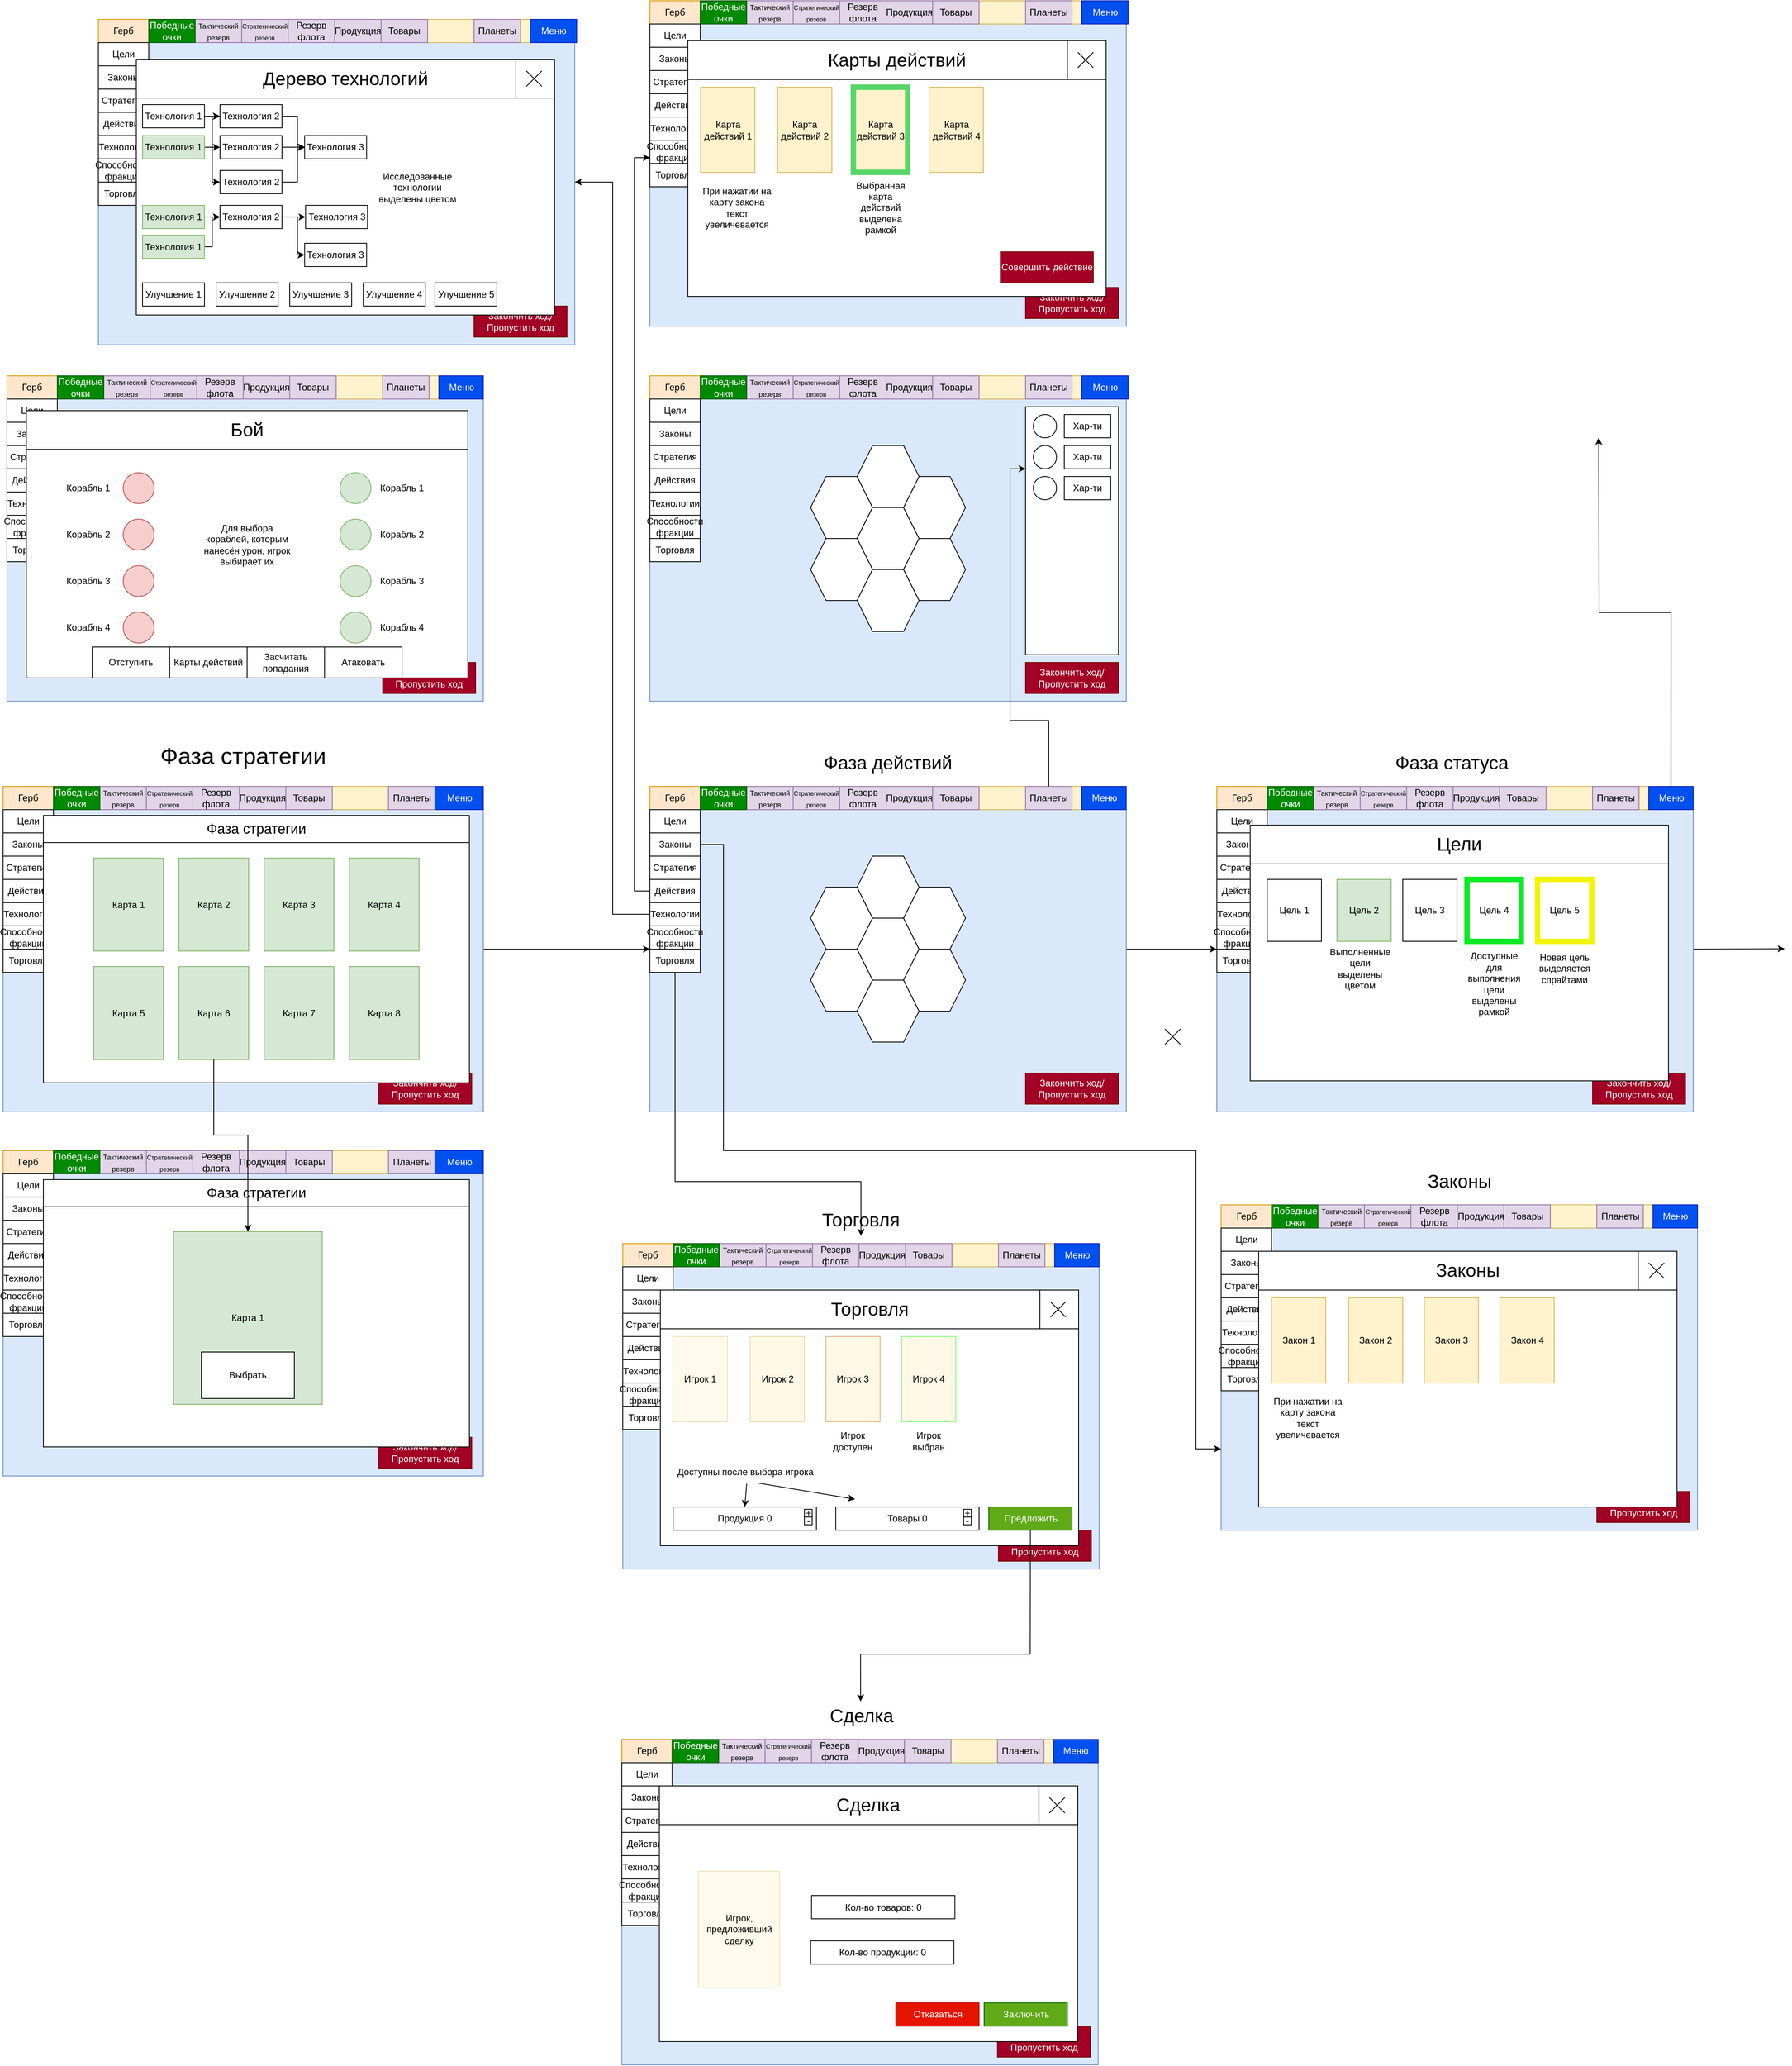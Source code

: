<mxfile version="22.0.6" type="github">
  <diagram name="Page-1" id="c9db0220-8083-56f3-ca83-edcdcd058819">
    <mxGraphModel dx="4993" dy="4259.5" grid="1" gridSize="10" guides="1" tooltips="1" connect="1" arrows="1" fold="1" page="1" pageScale="1.5" pageWidth="826" pageHeight="1169" background="none" math="0" shadow="0">
      <root>
        <mxCell id="0" style=";html=1;" />
        <mxCell id="1" style=";html=1;" parent="0" />
        <mxCell id="T-GI-EdMioZHFgg02Uda-1" style="edgeStyle=orthogonalEdgeStyle;rounded=0;orthogonalLoop=1;jettySize=auto;html=1;exitX=1;exitY=0.5;exitDx=0;exitDy=0;entryX=0;entryY=1;entryDx=0;entryDy=0;" parent="1" source="T-GI-EdMioZHFgg02Uda-2" target="T-GI-EdMioZHFgg02Uda-225" edge="1">
          <mxGeometry relative="1" as="geometry">
            <Array as="points">
              <mxPoint x="790" y="220" />
              <mxPoint x="790" y="220" />
            </Array>
          </mxGeometry>
        </mxCell>
        <mxCell id="T-GI-EdMioZHFgg02Uda-2" value="" style="rounded=0;whiteSpace=wrap;html=1;fillColor=#dae8fc;strokeColor=#6c8ebf;movable=1;resizable=1;rotatable=1;deletable=1;editable=1;locked=0;connectable=1;" parent="1" vertex="1">
          <mxGeometry x="95" y="10" width="615" height="420" as="geometry" />
        </mxCell>
        <mxCell id="T-GI-EdMioZHFgg02Uda-3" value="" style="group;movable=1;resizable=1;rotatable=1;deletable=1;editable=1;locked=0;connectable=1;" parent="1" connectable="0" vertex="1">
          <mxGeometry x="302.5" y="100" width="197.5" height="253" as="geometry" />
        </mxCell>
        <mxCell id="T-GI-EdMioZHFgg02Uda-4" value="" style="group;movable=0;resizable=0;rotatable=0;deletable=0;editable=0;locked=1;connectable=0;" parent="T-GI-EdMioZHFgg02Uda-3" connectable="0" vertex="1">
          <mxGeometry width="200" height="240" as="geometry" />
        </mxCell>
        <mxCell id="T-GI-EdMioZHFgg02Uda-5" value="" style="shape=hexagon;perimeter=hexagonPerimeter2;whiteSpace=wrap;html=1;fixedSize=1;movable=1;resizable=1;rotatable=1;deletable=1;editable=1;locked=0;connectable=1;" parent="T-GI-EdMioZHFgg02Uda-4" vertex="1">
          <mxGeometry y="40" width="80" height="80" as="geometry" />
        </mxCell>
        <mxCell id="T-GI-EdMioZHFgg02Uda-6" value="" style="shape=hexagon;perimeter=hexagonPerimeter2;whiteSpace=wrap;html=1;fixedSize=1;movable=1;resizable=1;rotatable=1;deletable=1;editable=1;locked=0;connectable=1;" parent="T-GI-EdMioZHFgg02Uda-4" vertex="1">
          <mxGeometry x="60" y="80" width="80" height="80" as="geometry" />
        </mxCell>
        <mxCell id="T-GI-EdMioZHFgg02Uda-7" value="" style="shape=hexagon;perimeter=hexagonPerimeter2;whiteSpace=wrap;html=1;fixedSize=1;movable=1;resizable=1;rotatable=1;deletable=1;editable=1;locked=0;connectable=1;" parent="T-GI-EdMioZHFgg02Uda-4" vertex="1">
          <mxGeometry y="120" width="80" height="80" as="geometry" />
        </mxCell>
        <mxCell id="T-GI-EdMioZHFgg02Uda-8" value="" style="shape=hexagon;perimeter=hexagonPerimeter2;whiteSpace=wrap;html=1;fixedSize=1;movable=1;resizable=1;rotatable=1;deletable=1;editable=1;locked=0;connectable=1;" parent="T-GI-EdMioZHFgg02Uda-4" vertex="1">
          <mxGeometry x="60" y="160" width="80" height="80" as="geometry" />
        </mxCell>
        <mxCell id="T-GI-EdMioZHFgg02Uda-9" value="" style="shape=hexagon;perimeter=hexagonPerimeter2;whiteSpace=wrap;html=1;fixedSize=1;movable=1;resizable=1;rotatable=1;deletable=1;editable=1;locked=0;connectable=1;" parent="T-GI-EdMioZHFgg02Uda-4" vertex="1">
          <mxGeometry x="120" y="120" width="80" height="80" as="geometry" />
        </mxCell>
        <mxCell id="T-GI-EdMioZHFgg02Uda-10" value="" style="shape=hexagon;perimeter=hexagonPerimeter2;whiteSpace=wrap;html=1;fixedSize=1;movable=1;resizable=1;rotatable=1;deletable=1;editable=1;locked=0;connectable=1;" parent="T-GI-EdMioZHFgg02Uda-4" vertex="1">
          <mxGeometry x="120" y="40" width="80" height="80" as="geometry" />
        </mxCell>
        <mxCell id="T-GI-EdMioZHFgg02Uda-11" value="" style="shape=hexagon;perimeter=hexagonPerimeter2;whiteSpace=wrap;html=1;fixedSize=1;movable=1;resizable=1;rotatable=1;deletable=1;editable=1;locked=0;connectable=1;" parent="T-GI-EdMioZHFgg02Uda-4" vertex="1">
          <mxGeometry x="60" width="80" height="80" as="geometry" />
        </mxCell>
        <mxCell id="T-GI-EdMioZHFgg02Uda-12" value="" style="rounded=0;whiteSpace=wrap;html=1;fillColor=#fff2cc;strokeColor=#d6b656;" parent="1" vertex="1">
          <mxGeometry x="95" y="10" width="615" height="30" as="geometry" />
        </mxCell>
        <mxCell id="T-GI-EdMioZHFgg02Uda-13" value="Герб" style="rounded=0;whiteSpace=wrap;html=1;fillColor=#ffe6cc;strokeColor=#d79b00;" parent="1" vertex="1">
          <mxGeometry x="95" y="10" width="65" height="30" as="geometry" />
        </mxCell>
        <mxCell id="T-GI-EdMioZHFgg02Uda-14" value="&lt;font style=&quot;font-size: 9px;&quot;&gt;Тактический резерв&lt;/font&gt;" style="rounded=0;whiteSpace=wrap;html=1;fillColor=#e1d5e7;strokeColor=#9673a6;" parent="1" vertex="1">
          <mxGeometry x="220" y="10" width="60" height="30" as="geometry" />
        </mxCell>
        <mxCell id="T-GI-EdMioZHFgg02Uda-15" value="&lt;font style=&quot;font-size: 8px;&quot;&gt;Стратегический резерв&lt;/font&gt;" style="rounded=0;whiteSpace=wrap;html=1;fillColor=#e1d5e7;strokeColor=#9673a6;" parent="1" vertex="1">
          <mxGeometry x="280" y="10" width="60" height="30" as="geometry" />
        </mxCell>
        <mxCell id="T-GI-EdMioZHFgg02Uda-16" value="Резерв флота" style="rounded=0;whiteSpace=wrap;html=1;fillColor=#e1d5e7;strokeColor=#9673a6;" parent="1" vertex="1">
          <mxGeometry x="340" y="10" width="60" height="30" as="geometry" />
        </mxCell>
        <mxCell id="T-GI-EdMioZHFgg02Uda-17" value="Планеты" style="rounded=0;whiteSpace=wrap;html=1;fillColor=#e1d5e7;strokeColor=#9673a6;" parent="1" vertex="1">
          <mxGeometry x="580" y="10" width="60" height="30" as="geometry" />
        </mxCell>
        <mxCell id="T-GI-EdMioZHFgg02Uda-18" value="Меню" style="rounded=0;whiteSpace=wrap;html=1;fillColor=#0050ef;strokeColor=#001DBC;fontColor=#ffffff;" parent="1" vertex="1">
          <mxGeometry x="652.5" y="10" width="57.5" height="30" as="geometry" />
        </mxCell>
        <mxCell id="T-GI-EdMioZHFgg02Uda-19" value="Цели" style="rounded=0;whiteSpace=wrap;html=1;" parent="1" vertex="1">
          <mxGeometry x="95" y="40" width="65" height="30" as="geometry" />
        </mxCell>
        <mxCell id="T-GI-EdMioZHFgg02Uda-20" value="Стратегия" style="rounded=0;whiteSpace=wrap;html=1;" parent="1" vertex="1">
          <mxGeometry x="95" y="100" width="65" height="30" as="geometry" />
        </mxCell>
        <mxCell id="T-GI-EdMioZHFgg02Uda-21" value="Закончить ход/Пропустить ход" style="rounded=0;whiteSpace=wrap;html=1;fillColor=#a20025;fontColor=#ffffff;strokeColor=#6F0000;" parent="1" vertex="1">
          <mxGeometry x="580" y="380" width="120" height="40" as="geometry" />
        </mxCell>
        <mxCell id="T-GI-EdMioZHFgg02Uda-22" value="Победные очки" style="rounded=0;whiteSpace=wrap;html=1;fillColor=#008a00;strokeColor=#005700;fontColor=#ffffff;" parent="1" vertex="1">
          <mxGeometry x="160" y="10" width="60" height="30" as="geometry" />
        </mxCell>
        <mxCell id="T-GI-EdMioZHFgg02Uda-23" style="edgeStyle=orthogonalEdgeStyle;rounded=0;orthogonalLoop=1;jettySize=auto;html=1;exitX=1;exitY=0.5;exitDx=0;exitDy=0;entryX=0;entryY=0.75;entryDx=0;entryDy=0;" parent="1" source="T-GI-EdMioZHFgg02Uda-24" target="T-GI-EdMioZHFgg02Uda-275" edge="1">
          <mxGeometry relative="1" as="geometry">
            <Array as="points">
              <mxPoint x="190" y="85" />
              <mxPoint x="190" y="480" />
              <mxPoint x="800" y="480" />
              <mxPoint x="800" y="865" />
            </Array>
          </mxGeometry>
        </mxCell>
        <mxCell id="T-GI-EdMioZHFgg02Uda-24" value="Законы" style="rounded=0;whiteSpace=wrap;html=1;" parent="1" vertex="1">
          <mxGeometry x="95" y="70" width="65" height="30" as="geometry" />
        </mxCell>
        <mxCell id="T-GI-EdMioZHFgg02Uda-25" style="edgeStyle=orthogonalEdgeStyle;rounded=0;orthogonalLoop=1;jettySize=auto;html=1;exitX=0;exitY=0.5;exitDx=0;exitDy=0;entryX=0;entryY=0.75;entryDx=0;entryDy=0;" parent="1" source="T-GI-EdMioZHFgg02Uda-26" target="T-GI-EdMioZHFgg02Uda-442" edge="1">
          <mxGeometry relative="1" as="geometry" />
        </mxCell>
        <mxCell id="T-GI-EdMioZHFgg02Uda-26" value="Действия" style="rounded=0;whiteSpace=wrap;html=1;" parent="1" vertex="1">
          <mxGeometry x="95" y="130" width="65" height="30" as="geometry" />
        </mxCell>
        <mxCell id="T-GI-EdMioZHFgg02Uda-27" style="edgeStyle=orthogonalEdgeStyle;rounded=0;orthogonalLoop=1;jettySize=auto;html=1;exitX=0;exitY=0.5;exitDx=0;exitDy=0;entryX=1;entryY=0.5;entryDx=0;entryDy=0;" parent="1" source="T-GI-EdMioZHFgg02Uda-28" target="T-GI-EdMioZHFgg02Uda-462" edge="1">
          <mxGeometry relative="1" as="geometry">
            <Array as="points">
              <mxPoint x="47" y="175" />
              <mxPoint x="47" y="-770" />
            </Array>
          </mxGeometry>
        </mxCell>
        <mxCell id="T-GI-EdMioZHFgg02Uda-28" value="Технологии" style="rounded=0;whiteSpace=wrap;html=1;" parent="1" vertex="1">
          <mxGeometry x="95" y="160" width="65" height="30" as="geometry" />
        </mxCell>
        <mxCell id="T-GI-EdMioZHFgg02Uda-29" value="Способности фракции" style="rounded=0;whiteSpace=wrap;html=1;" parent="1" vertex="1">
          <mxGeometry x="95" y="190" width="65" height="30" as="geometry" />
        </mxCell>
        <mxCell id="T-GI-EdMioZHFgg02Uda-30" value="Продукция" style="rounded=0;whiteSpace=wrap;html=1;fillColor=#e1d5e7;strokeColor=#9673a6;" parent="1" vertex="1">
          <mxGeometry x="400" y="10" width="60" height="30" as="geometry" />
        </mxCell>
        <mxCell id="T-GI-EdMioZHFgg02Uda-31" value="Товары" style="rounded=0;whiteSpace=wrap;html=1;fillColor=#e1d5e7;strokeColor=#9673a6;" parent="1" vertex="1">
          <mxGeometry x="460" y="10" width="60" height="30" as="geometry" />
        </mxCell>
        <mxCell id="T-GI-EdMioZHFgg02Uda-32" style="edgeStyle=orthogonalEdgeStyle;rounded=0;orthogonalLoop=1;jettySize=auto;html=1;exitX=1;exitY=0.5;exitDx=0;exitDy=0;entryX=0;entryY=0.5;entryDx=0;entryDy=0;" parent="1" source="T-GI-EdMioZHFgg02Uda-105" target="T-GI-EdMioZHFgg02Uda-2" edge="1">
          <mxGeometry relative="1" as="geometry" />
        </mxCell>
        <mxCell id="T-GI-EdMioZHFgg02Uda-33" style="edgeStyle=orthogonalEdgeStyle;rounded=0;orthogonalLoop=1;jettySize=auto;html=1;entryX=0.5;entryY=1;entryDx=0;entryDy=0;" parent="1" source="T-GI-EdMioZHFgg02Uda-34" target="T-GI-EdMioZHFgg02Uda-395" edge="1">
          <mxGeometry relative="1" as="geometry">
            <Array as="points">
              <mxPoint x="128" y="520" />
              <mxPoint x="368" y="520" />
            </Array>
          </mxGeometry>
        </mxCell>
        <mxCell id="T-GI-EdMioZHFgg02Uda-34" value="Торговля" style="rounded=0;whiteSpace=wrap;html=1;" parent="1" vertex="1">
          <mxGeometry x="95" y="220" width="65" height="30" as="geometry" />
        </mxCell>
        <mxCell id="T-GI-EdMioZHFgg02Uda-35" value="" style="rounded=0;whiteSpace=wrap;html=1;fillColor=#dae8fc;strokeColor=#6c8ebf;movable=0;resizable=0;rotatable=0;deletable=0;editable=0;locked=1;connectable=0;" parent="1" vertex="1">
          <mxGeometry x="95" y="-520" width="615" height="420" as="geometry" />
        </mxCell>
        <mxCell id="T-GI-EdMioZHFgg02Uda-36" value="" style="group;movable=0;resizable=0;rotatable=0;deletable=0;editable=0;locked=1;connectable=0;" parent="1" connectable="0" vertex="1">
          <mxGeometry x="302.5" y="-430" width="197.5" height="253" as="geometry" />
        </mxCell>
        <mxCell id="T-GI-EdMioZHFgg02Uda-37" value="" style="group;movable=0;resizable=0;rotatable=0;deletable=0;editable=0;locked=1;connectable=0;" parent="T-GI-EdMioZHFgg02Uda-36" connectable="0" vertex="1">
          <mxGeometry width="200" height="240" as="geometry" />
        </mxCell>
        <mxCell id="T-GI-EdMioZHFgg02Uda-38" value="" style="shape=hexagon;perimeter=hexagonPerimeter2;whiteSpace=wrap;html=1;fixedSize=1;movable=0;resizable=0;rotatable=0;deletable=0;editable=0;locked=1;connectable=0;" parent="T-GI-EdMioZHFgg02Uda-37" vertex="1">
          <mxGeometry y="40" width="80" height="80" as="geometry" />
        </mxCell>
        <mxCell id="T-GI-EdMioZHFgg02Uda-39" value="" style="shape=hexagon;perimeter=hexagonPerimeter2;whiteSpace=wrap;html=1;fixedSize=1;movable=0;resizable=0;rotatable=0;deletable=0;editable=0;locked=1;connectable=0;" parent="T-GI-EdMioZHFgg02Uda-37" vertex="1">
          <mxGeometry x="60" y="80" width="80" height="80" as="geometry" />
        </mxCell>
        <mxCell id="T-GI-EdMioZHFgg02Uda-40" value="" style="shape=hexagon;perimeter=hexagonPerimeter2;whiteSpace=wrap;html=1;fixedSize=1;movable=0;resizable=0;rotatable=0;deletable=0;editable=0;locked=1;connectable=0;" parent="T-GI-EdMioZHFgg02Uda-37" vertex="1">
          <mxGeometry y="120" width="80" height="80" as="geometry" />
        </mxCell>
        <mxCell id="T-GI-EdMioZHFgg02Uda-41" value="" style="shape=hexagon;perimeter=hexagonPerimeter2;whiteSpace=wrap;html=1;fixedSize=1;movable=0;resizable=0;rotatable=0;deletable=0;editable=0;locked=1;connectable=0;" parent="T-GI-EdMioZHFgg02Uda-37" vertex="1">
          <mxGeometry x="60" y="160" width="80" height="80" as="geometry" />
        </mxCell>
        <mxCell id="T-GI-EdMioZHFgg02Uda-42" value="" style="shape=hexagon;perimeter=hexagonPerimeter2;whiteSpace=wrap;html=1;fixedSize=1;movable=0;resizable=0;rotatable=0;deletable=0;editable=0;locked=1;connectable=0;" parent="T-GI-EdMioZHFgg02Uda-37" vertex="1">
          <mxGeometry x="120" y="120" width="80" height="80" as="geometry" />
        </mxCell>
        <mxCell id="T-GI-EdMioZHFgg02Uda-43" value="" style="shape=hexagon;perimeter=hexagonPerimeter2;whiteSpace=wrap;html=1;fixedSize=1;movable=0;resizable=0;rotatable=0;deletable=0;editable=0;locked=1;connectable=0;" parent="T-GI-EdMioZHFgg02Uda-37" vertex="1">
          <mxGeometry x="120" y="40" width="80" height="80" as="geometry" />
        </mxCell>
        <mxCell id="T-GI-EdMioZHFgg02Uda-44" value="" style="shape=hexagon;perimeter=hexagonPerimeter2;whiteSpace=wrap;html=1;fixedSize=1;movable=0;resizable=0;rotatable=0;deletable=0;editable=0;locked=1;connectable=0;" parent="T-GI-EdMioZHFgg02Uda-37" vertex="1">
          <mxGeometry x="60" width="80" height="80" as="geometry" />
        </mxCell>
        <mxCell id="T-GI-EdMioZHFgg02Uda-45" value="" style="rounded=0;whiteSpace=wrap;html=1;fillColor=#fff2cc;strokeColor=#d6b656;movable=0;resizable=0;rotatable=0;deletable=0;editable=0;locked=1;connectable=0;" parent="1" vertex="1">
          <mxGeometry x="95" y="-520" width="615" height="30" as="geometry" />
        </mxCell>
        <mxCell id="T-GI-EdMioZHFgg02Uda-46" value="Герб" style="rounded=0;whiteSpace=wrap;html=1;fillColor=#ffe6cc;strokeColor=#d79b00;movable=0;resizable=0;rotatable=0;deletable=0;editable=0;locked=1;connectable=0;" parent="1" vertex="1">
          <mxGeometry x="95" y="-520" width="65" height="30" as="geometry" />
        </mxCell>
        <mxCell id="T-GI-EdMioZHFgg02Uda-47" value="&lt;font style=&quot;font-size: 9px;&quot;&gt;Тактический резерв&lt;/font&gt;" style="rounded=0;whiteSpace=wrap;html=1;fillColor=#e1d5e7;strokeColor=#9673a6;movable=0;resizable=0;rotatable=0;deletable=0;editable=0;locked=1;connectable=0;" parent="1" vertex="1">
          <mxGeometry x="220" y="-520" width="60" height="30" as="geometry" />
        </mxCell>
        <mxCell id="T-GI-EdMioZHFgg02Uda-48" value="&lt;font style=&quot;font-size: 8px;&quot;&gt;Стратегический резерв&lt;/font&gt;" style="rounded=0;whiteSpace=wrap;html=1;fillColor=#e1d5e7;strokeColor=#9673a6;movable=0;resizable=0;rotatable=0;deletable=0;editable=0;locked=1;connectable=0;" parent="1" vertex="1">
          <mxGeometry x="280" y="-520" width="60" height="30" as="geometry" />
        </mxCell>
        <mxCell id="T-GI-EdMioZHFgg02Uda-49" value="Резерв флота" style="rounded=0;whiteSpace=wrap;html=1;fillColor=#e1d5e7;strokeColor=#9673a6;movable=0;resizable=0;rotatable=0;deletable=0;editable=0;locked=1;connectable=0;" parent="1" vertex="1">
          <mxGeometry x="340" y="-520" width="60" height="30" as="geometry" />
        </mxCell>
        <mxCell id="T-GI-EdMioZHFgg02Uda-50" value="Планеты" style="rounded=0;whiteSpace=wrap;html=1;fillColor=#e1d5e7;strokeColor=#9673a6;movable=0;resizable=0;rotatable=0;deletable=0;editable=0;locked=1;connectable=0;" parent="1" vertex="1">
          <mxGeometry x="580" y="-520" width="60" height="30" as="geometry" />
        </mxCell>
        <mxCell id="T-GI-EdMioZHFgg02Uda-51" value="Меню" style="rounded=0;whiteSpace=wrap;html=1;fillColor=#0050ef;strokeColor=#001DBC;fontColor=#ffffff;movable=0;resizable=0;rotatable=0;deletable=0;editable=0;locked=1;connectable=0;" parent="1" vertex="1">
          <mxGeometry x="652.5" y="-520" width="60" height="30" as="geometry" />
        </mxCell>
        <mxCell id="T-GI-EdMioZHFgg02Uda-52" value="Цели" style="rounded=0;whiteSpace=wrap;html=1;movable=0;resizable=0;rotatable=0;deletable=0;editable=0;locked=1;connectable=0;" parent="1" vertex="1">
          <mxGeometry x="95" y="-490" width="65" height="30" as="geometry" />
        </mxCell>
        <mxCell id="T-GI-EdMioZHFgg02Uda-53" value="Стратегия" style="rounded=0;whiteSpace=wrap;html=1;movable=0;resizable=0;rotatable=0;deletable=0;editable=0;locked=1;connectable=0;" parent="1" vertex="1">
          <mxGeometry x="95" y="-430" width="65" height="30" as="geometry" />
        </mxCell>
        <mxCell id="T-GI-EdMioZHFgg02Uda-54" value="Закончить ход/Пропустить ход" style="rounded=0;whiteSpace=wrap;html=1;fillColor=#a20025;fontColor=#ffffff;strokeColor=#6F0000;movable=0;resizable=0;rotatable=0;deletable=0;editable=0;locked=1;connectable=0;" parent="1" vertex="1">
          <mxGeometry x="580" y="-150" width="120" height="40" as="geometry" />
        </mxCell>
        <mxCell id="T-GI-EdMioZHFgg02Uda-55" value="Победные очки" style="rounded=0;whiteSpace=wrap;html=1;fillColor=#008a00;strokeColor=#005700;fontColor=#ffffff;movable=0;resizable=0;rotatable=0;deletable=0;editable=0;locked=1;connectable=0;" parent="1" vertex="1">
          <mxGeometry x="160" y="-520" width="60" height="30" as="geometry" />
        </mxCell>
        <mxCell id="T-GI-EdMioZHFgg02Uda-56" value="Законы" style="rounded=0;whiteSpace=wrap;html=1;movable=0;resizable=0;rotatable=0;deletable=0;editable=0;locked=1;connectable=0;" parent="1" vertex="1">
          <mxGeometry x="95" y="-460" width="65" height="30" as="geometry" />
        </mxCell>
        <mxCell id="T-GI-EdMioZHFgg02Uda-57" value="Действия" style="rounded=0;whiteSpace=wrap;html=1;movable=0;resizable=0;rotatable=0;deletable=0;editable=0;locked=1;connectable=0;" parent="1" vertex="1">
          <mxGeometry x="95" y="-400" width="65" height="30" as="geometry" />
        </mxCell>
        <mxCell id="T-GI-EdMioZHFgg02Uda-58" value="Технологии" style="rounded=0;whiteSpace=wrap;html=1;movable=0;resizable=0;rotatable=0;deletable=0;editable=0;locked=1;connectable=0;" parent="1" vertex="1">
          <mxGeometry x="95" y="-370" width="65" height="30" as="geometry" />
        </mxCell>
        <mxCell id="T-GI-EdMioZHFgg02Uda-59" value="Способности фракции" style="rounded=0;whiteSpace=wrap;html=1;movable=0;resizable=0;rotatable=0;deletable=0;editable=0;locked=1;connectable=0;" parent="1" vertex="1">
          <mxGeometry x="95" y="-340" width="65" height="30" as="geometry" />
        </mxCell>
        <mxCell id="T-GI-EdMioZHFgg02Uda-60" value="" style="rounded=0;whiteSpace=wrap;html=1;movable=0;resizable=0;rotatable=0;deletable=0;editable=0;locked=1;connectable=0;" parent="1" vertex="1">
          <mxGeometry x="580" y="-480" width="120" height="320" as="geometry" />
        </mxCell>
        <mxCell id="T-GI-EdMioZHFgg02Uda-61" value="" style="ellipse;whiteSpace=wrap;html=1;aspect=fixed;movable=0;resizable=0;rotatable=0;deletable=0;editable=0;locked=1;connectable=0;" parent="1" vertex="1">
          <mxGeometry x="590" y="-470" width="30" height="30" as="geometry" />
        </mxCell>
        <mxCell id="T-GI-EdMioZHFgg02Uda-62" value="Хар-ти" style="rounded=0;whiteSpace=wrap;html=1;movable=0;resizable=0;rotatable=0;deletable=0;editable=0;locked=1;connectable=0;" parent="1" vertex="1">
          <mxGeometry x="630" y="-470" width="60" height="30" as="geometry" />
        </mxCell>
        <mxCell id="T-GI-EdMioZHFgg02Uda-63" value="Продукция" style="rounded=0;whiteSpace=wrap;html=1;fillColor=#e1d5e7;strokeColor=#9673a6;movable=0;resizable=0;rotatable=0;deletable=0;editable=0;locked=1;connectable=0;" parent="1" vertex="1">
          <mxGeometry x="400" y="-520" width="60" height="30" as="geometry" />
        </mxCell>
        <mxCell id="T-GI-EdMioZHFgg02Uda-64" value="Товары" style="rounded=0;whiteSpace=wrap;html=1;fillColor=#e1d5e7;strokeColor=#9673a6;movable=0;resizable=0;rotatable=0;deletable=0;editable=0;locked=1;connectable=0;" parent="1" vertex="1">
          <mxGeometry x="460" y="-520" width="60" height="30" as="geometry" />
        </mxCell>
        <mxCell id="T-GI-EdMioZHFgg02Uda-65" value="Торговля" style="rounded=0;whiteSpace=wrap;html=1;movable=0;resizable=0;rotatable=0;deletable=0;editable=0;locked=1;connectable=0;" parent="1" vertex="1">
          <mxGeometry x="95" y="-310" width="65" height="30" as="geometry" />
        </mxCell>
        <mxCell id="T-GI-EdMioZHFgg02Uda-66" style="edgeStyle=orthogonalEdgeStyle;rounded=0;orthogonalLoop=1;jettySize=auto;html=1;exitX=0.5;exitY=0;exitDx=0;exitDy=0;entryX=0;entryY=0.25;entryDx=0;entryDy=0;" parent="1" source="T-GI-EdMioZHFgg02Uda-17" target="T-GI-EdMioZHFgg02Uda-60" edge="1">
          <mxGeometry relative="1" as="geometry" />
        </mxCell>
        <mxCell id="T-GI-EdMioZHFgg02Uda-67" value="" style="ellipse;whiteSpace=wrap;html=1;aspect=fixed;movable=0;resizable=0;rotatable=0;deletable=0;editable=0;locked=1;connectable=0;" parent="1" vertex="1">
          <mxGeometry x="590" y="-430" width="30" height="30" as="geometry" />
        </mxCell>
        <mxCell id="T-GI-EdMioZHFgg02Uda-68" value="Хар-ти" style="rounded=0;whiteSpace=wrap;html=1;movable=0;resizable=0;rotatable=0;deletable=0;editable=0;locked=1;connectable=0;" parent="1" vertex="1">
          <mxGeometry x="630" y="-430" width="60" height="30" as="geometry" />
        </mxCell>
        <mxCell id="T-GI-EdMioZHFgg02Uda-69" value="" style="ellipse;whiteSpace=wrap;html=1;aspect=fixed;movable=0;resizable=0;rotatable=0;deletable=0;editable=0;locked=1;connectable=0;" parent="1" vertex="1">
          <mxGeometry x="590" y="-390" width="30" height="30" as="geometry" />
        </mxCell>
        <mxCell id="T-GI-EdMioZHFgg02Uda-70" value="Хар-ти" style="rounded=0;whiteSpace=wrap;html=1;movable=0;resizable=0;rotatable=0;deletable=0;editable=0;locked=1;connectable=0;" parent="1" vertex="1">
          <mxGeometry x="630" y="-390" width="60" height="30" as="geometry" />
        </mxCell>
        <mxCell id="T-GI-EdMioZHFgg02Uda-104" value="" style="group" parent="1" connectable="0" vertex="1">
          <mxGeometry x="-740" y="-50" width="620" height="480" as="geometry" />
        </mxCell>
        <mxCell id="T-GI-EdMioZHFgg02Uda-105" value="" style="rounded=0;whiteSpace=wrap;html=1;fillColor=#dae8fc;strokeColor=#6c8ebf;movable=1;resizable=1;rotatable=1;deletable=1;editable=1;locked=0;connectable=1;" parent="T-GI-EdMioZHFgg02Uda-104" vertex="1">
          <mxGeometry y="60" width="620" height="420" as="geometry" />
        </mxCell>
        <mxCell id="T-GI-EdMioZHFgg02Uda-106" value="" style="group;movable=1;resizable=1;rotatable=1;deletable=1;editable=1;locked=0;connectable=1;" parent="T-GI-EdMioZHFgg02Uda-104" connectable="0" vertex="1">
          <mxGeometry x="207.5" y="150" width="197.5" height="240" as="geometry" />
        </mxCell>
        <mxCell id="T-GI-EdMioZHFgg02Uda-107" value="" style="group;movable=1;resizable=1;rotatable=1;deletable=1;editable=1;locked=0;connectable=1;" parent="T-GI-EdMioZHFgg02Uda-106" connectable="0" vertex="1">
          <mxGeometry width="200" height="240" as="geometry" />
        </mxCell>
        <mxCell id="T-GI-EdMioZHFgg02Uda-108" value="" style="shape=hexagon;perimeter=hexagonPerimeter2;whiteSpace=wrap;html=1;fixedSize=1;movable=1;resizable=1;rotatable=1;deletable=1;editable=1;locked=0;connectable=1;" parent="T-GI-EdMioZHFgg02Uda-107" vertex="1">
          <mxGeometry y="40" width="80" height="80" as="geometry" />
        </mxCell>
        <mxCell id="T-GI-EdMioZHFgg02Uda-109" value="" style="shape=hexagon;perimeter=hexagonPerimeter2;whiteSpace=wrap;html=1;fixedSize=1;movable=1;resizable=1;rotatable=1;deletable=1;editable=1;locked=0;connectable=1;" parent="T-GI-EdMioZHFgg02Uda-107" vertex="1">
          <mxGeometry x="60" y="80" width="80" height="80" as="geometry" />
        </mxCell>
        <mxCell id="T-GI-EdMioZHFgg02Uda-110" value="" style="shape=hexagon;perimeter=hexagonPerimeter2;whiteSpace=wrap;html=1;fixedSize=1;movable=1;resizable=1;rotatable=1;deletable=1;editable=1;locked=0;connectable=1;" parent="T-GI-EdMioZHFgg02Uda-107" vertex="1">
          <mxGeometry y="120" width="80" height="80" as="geometry" />
        </mxCell>
        <mxCell id="T-GI-EdMioZHFgg02Uda-111" value="" style="shape=hexagon;perimeter=hexagonPerimeter2;whiteSpace=wrap;html=1;fixedSize=1;movable=1;resizable=1;rotatable=1;deletable=1;editable=1;locked=0;connectable=1;" parent="T-GI-EdMioZHFgg02Uda-107" vertex="1">
          <mxGeometry x="60" y="160" width="80" height="80" as="geometry" />
        </mxCell>
        <mxCell id="T-GI-EdMioZHFgg02Uda-112" value="" style="shape=hexagon;perimeter=hexagonPerimeter2;whiteSpace=wrap;html=1;fixedSize=1;movable=1;resizable=1;rotatable=1;deletable=1;editable=1;locked=0;connectable=1;" parent="T-GI-EdMioZHFgg02Uda-107" vertex="1">
          <mxGeometry x="120" y="120" width="80" height="80" as="geometry" />
        </mxCell>
        <mxCell id="T-GI-EdMioZHFgg02Uda-113" value="" style="shape=hexagon;perimeter=hexagonPerimeter2;whiteSpace=wrap;html=1;fixedSize=1;movable=1;resizable=1;rotatable=1;deletable=1;editable=1;locked=0;connectable=1;" parent="T-GI-EdMioZHFgg02Uda-107" vertex="1">
          <mxGeometry x="120" y="40" width="80" height="80" as="geometry" />
        </mxCell>
        <mxCell id="T-GI-EdMioZHFgg02Uda-114" value="" style="shape=hexagon;perimeter=hexagonPerimeter2;whiteSpace=wrap;html=1;fixedSize=1;movable=1;resizable=1;rotatable=1;deletable=1;editable=1;locked=0;connectable=1;" parent="T-GI-EdMioZHFgg02Uda-107" vertex="1">
          <mxGeometry x="60" width="80" height="80" as="geometry" />
        </mxCell>
        <mxCell id="T-GI-EdMioZHFgg02Uda-115" value="" style="rounded=0;whiteSpace=wrap;html=1;fillColor=#fff2cc;strokeColor=#d6b656;movable=1;resizable=1;rotatable=1;deletable=1;editable=1;locked=0;connectable=1;" parent="T-GI-EdMioZHFgg02Uda-104" vertex="1">
          <mxGeometry y="60" width="615" height="30" as="geometry" />
        </mxCell>
        <mxCell id="T-GI-EdMioZHFgg02Uda-116" value="Герб" style="rounded=0;whiteSpace=wrap;html=1;fillColor=#ffe6cc;strokeColor=#d79b00;movable=1;resizable=1;rotatable=1;deletable=1;editable=1;locked=0;connectable=1;" parent="T-GI-EdMioZHFgg02Uda-104" vertex="1">
          <mxGeometry y="60" width="65" height="30" as="geometry" />
        </mxCell>
        <mxCell id="T-GI-EdMioZHFgg02Uda-117" value="&lt;font style=&quot;font-size: 9px;&quot;&gt;Тактический резерв&lt;/font&gt;" style="rounded=0;whiteSpace=wrap;html=1;fillColor=#e1d5e7;strokeColor=#9673a6;movable=1;resizable=1;rotatable=1;deletable=1;editable=1;locked=0;connectable=1;" parent="T-GI-EdMioZHFgg02Uda-104" vertex="1">
          <mxGeometry x="125" y="60" width="60" height="30" as="geometry" />
        </mxCell>
        <mxCell id="T-GI-EdMioZHFgg02Uda-118" value="&lt;font style=&quot;font-size: 8px;&quot;&gt;Стратегический резерв&lt;/font&gt;" style="rounded=0;whiteSpace=wrap;html=1;fillColor=#e1d5e7;strokeColor=#9673a6;movable=1;resizable=1;rotatable=1;deletable=1;editable=1;locked=0;connectable=1;" parent="T-GI-EdMioZHFgg02Uda-104" vertex="1">
          <mxGeometry x="185" y="60" width="60" height="30" as="geometry" />
        </mxCell>
        <mxCell id="T-GI-EdMioZHFgg02Uda-119" value="Резерв флота" style="rounded=0;whiteSpace=wrap;html=1;fillColor=#e1d5e7;strokeColor=#9673a6;movable=1;resizable=1;rotatable=1;deletable=1;editable=1;locked=0;connectable=1;" parent="T-GI-EdMioZHFgg02Uda-104" vertex="1">
          <mxGeometry x="245" y="60" width="60" height="30" as="geometry" />
        </mxCell>
        <mxCell id="T-GI-EdMioZHFgg02Uda-120" value="Планеты" style="rounded=0;whiteSpace=wrap;html=1;fillColor=#e1d5e7;strokeColor=#9673a6;movable=1;resizable=1;rotatable=1;deletable=1;editable=1;locked=0;connectable=1;" parent="T-GI-EdMioZHFgg02Uda-104" vertex="1">
          <mxGeometry x="497.5" y="60" width="60" height="30" as="geometry" />
        </mxCell>
        <mxCell id="T-GI-EdMioZHFgg02Uda-121" value="Меню" style="rounded=0;whiteSpace=wrap;html=1;fillColor=#0050ef;strokeColor=#001DBC;fontColor=#ffffff;movable=1;resizable=1;rotatable=1;deletable=1;editable=1;locked=0;connectable=1;" parent="T-GI-EdMioZHFgg02Uda-104" vertex="1">
          <mxGeometry x="557.5" y="60" width="62.5" height="30" as="geometry" />
        </mxCell>
        <mxCell id="T-GI-EdMioZHFgg02Uda-122" value="Цели" style="rounded=0;whiteSpace=wrap;html=1;movable=1;resizable=1;rotatable=1;deletable=1;editable=1;locked=0;connectable=1;" parent="T-GI-EdMioZHFgg02Uda-104" vertex="1">
          <mxGeometry y="90" width="65" height="30" as="geometry" />
        </mxCell>
        <mxCell id="T-GI-EdMioZHFgg02Uda-123" value="Стратегия" style="rounded=0;whiteSpace=wrap;html=1;movable=1;resizable=1;rotatable=1;deletable=1;editable=1;locked=0;connectable=1;" parent="T-GI-EdMioZHFgg02Uda-104" vertex="1">
          <mxGeometry y="150" width="65" height="30" as="geometry" />
        </mxCell>
        <mxCell id="T-GI-EdMioZHFgg02Uda-124" value="Закончить ход/Пропустить ход" style="rounded=0;whiteSpace=wrap;html=1;fillColor=#a20025;fontColor=#ffffff;strokeColor=#6F0000;movable=1;resizable=1;rotatable=1;deletable=1;editable=1;locked=0;connectable=1;" parent="T-GI-EdMioZHFgg02Uda-104" vertex="1">
          <mxGeometry x="485" y="430" width="120" height="40" as="geometry" />
        </mxCell>
        <mxCell id="T-GI-EdMioZHFgg02Uda-125" value="Победные очки" style="rounded=0;whiteSpace=wrap;html=1;fillColor=#008a00;strokeColor=#005700;fontColor=#ffffff;movable=1;resizable=1;rotatable=1;deletable=1;editable=1;locked=0;connectable=1;" parent="T-GI-EdMioZHFgg02Uda-104" vertex="1">
          <mxGeometry x="65" y="60" width="60" height="30" as="geometry" />
        </mxCell>
        <mxCell id="T-GI-EdMioZHFgg02Uda-126" value="Законы" style="rounded=0;whiteSpace=wrap;html=1;movable=1;resizable=1;rotatable=1;deletable=1;editable=1;locked=0;connectable=1;" parent="T-GI-EdMioZHFgg02Uda-104" vertex="1">
          <mxGeometry y="120" width="65" height="30" as="geometry" />
        </mxCell>
        <mxCell id="T-GI-EdMioZHFgg02Uda-127" value="Действия" style="rounded=0;whiteSpace=wrap;html=1;movable=1;resizable=1;rotatable=1;deletable=1;editable=1;locked=0;connectable=1;" parent="T-GI-EdMioZHFgg02Uda-104" vertex="1">
          <mxGeometry y="180" width="65" height="30" as="geometry" />
        </mxCell>
        <mxCell id="T-GI-EdMioZHFgg02Uda-128" value="Технологии" style="rounded=0;whiteSpace=wrap;html=1;movable=1;resizable=1;rotatable=1;deletable=1;editable=1;locked=0;connectable=1;" parent="T-GI-EdMioZHFgg02Uda-104" vertex="1">
          <mxGeometry y="210" width="65" height="30" as="geometry" />
        </mxCell>
        <mxCell id="T-GI-EdMioZHFgg02Uda-129" value="Способности фракции" style="rounded=0;whiteSpace=wrap;html=1;movable=1;resizable=1;rotatable=1;deletable=1;editable=1;locked=0;connectable=1;" parent="T-GI-EdMioZHFgg02Uda-104" vertex="1">
          <mxGeometry y="240" width="65" height="30" as="geometry" />
        </mxCell>
        <mxCell id="T-GI-EdMioZHFgg02Uda-130" value="Продукция" style="rounded=0;whiteSpace=wrap;html=1;fillColor=#e1d5e7;strokeColor=#9673a6;movable=1;resizable=1;rotatable=1;deletable=1;editable=1;locked=0;connectable=1;" parent="T-GI-EdMioZHFgg02Uda-104" vertex="1">
          <mxGeometry x="305" y="60" width="60" height="30" as="geometry" />
        </mxCell>
        <mxCell id="T-GI-EdMioZHFgg02Uda-131" value="Товары" style="rounded=0;whiteSpace=wrap;html=1;fillColor=#e1d5e7;strokeColor=#9673a6;movable=1;resizable=1;rotatable=1;deletable=1;editable=1;locked=0;connectable=1;" parent="T-GI-EdMioZHFgg02Uda-104" vertex="1">
          <mxGeometry x="365" y="60" width="60" height="30" as="geometry" />
        </mxCell>
        <mxCell id="T-GI-EdMioZHFgg02Uda-132" value="Фаза стратегии" style="text;strokeColor=none;fillColor=none;align=center;verticalAlign=middle;spacingLeft=4;spacingRight=4;overflow=hidden;points=[[0,0.5],[1,0.5]];portConstraint=eastwest;rotatable=1;whiteSpace=wrap;html=1;fontSize=30;movable=1;resizable=1;deletable=1;editable=1;locked=0;connectable=1;" parent="T-GI-EdMioZHFgg02Uda-104" vertex="1">
          <mxGeometry width="620" height="40" as="geometry" />
        </mxCell>
        <mxCell id="T-GI-EdMioZHFgg02Uda-133" value="Торговля" style="rounded=0;whiteSpace=wrap;html=1;" parent="T-GI-EdMioZHFgg02Uda-104" vertex="1">
          <mxGeometry y="270" width="65" height="30" as="geometry" />
        </mxCell>
        <mxCell id="T-GI-EdMioZHFgg02Uda-134" value="" style="group" parent="T-GI-EdMioZHFgg02Uda-104" connectable="0" vertex="1">
          <mxGeometry x="52" y="97.5" width="550" height="345" as="geometry" />
        </mxCell>
        <mxCell id="T-GI-EdMioZHFgg02Uda-135" value="" style="rounded=0;whiteSpace=wrap;html=1;movable=1;resizable=1;rotatable=1;deletable=1;editable=1;locked=0;connectable=1;" parent="T-GI-EdMioZHFgg02Uda-134" vertex="1">
          <mxGeometry width="550" height="345" as="geometry" />
        </mxCell>
        <mxCell id="T-GI-EdMioZHFgg02Uda-136" value="&lt;font style=&quot;font-size: 18px;&quot;&gt;Фаза стратегии&lt;/font&gt;" style="rounded=0;whiteSpace=wrap;html=1;movable=1;resizable=1;rotatable=1;deletable=1;editable=1;locked=0;connectable=1;" parent="T-GI-EdMioZHFgg02Uda-134" vertex="1">
          <mxGeometry width="550" height="35" as="geometry" />
        </mxCell>
        <mxCell id="T-GI-EdMioZHFgg02Uda-137" value="Карта 3" style="rounded=0;whiteSpace=wrap;html=1;fillColor=#d5e8d4;strokeColor=#82b366;movable=1;resizable=1;rotatable=1;deletable=1;editable=1;locked=0;connectable=1;" parent="T-GI-EdMioZHFgg02Uda-134" vertex="1">
          <mxGeometry x="285" y="55" width="90" height="120" as="geometry" />
        </mxCell>
        <mxCell id="T-GI-EdMioZHFgg02Uda-138" value="Карта 4" style="rounded=0;whiteSpace=wrap;html=1;fillColor=#d5e8d4;strokeColor=#82b366;movable=1;resizable=1;rotatable=1;deletable=1;editable=1;locked=0;connectable=1;" parent="T-GI-EdMioZHFgg02Uda-134" vertex="1">
          <mxGeometry x="395" y="55" width="90" height="120" as="geometry" />
        </mxCell>
        <mxCell id="T-GI-EdMioZHFgg02Uda-139" value="Карта 2" style="rounded=0;whiteSpace=wrap;html=1;fillColor=#d5e8d4;strokeColor=#82b366;movable=1;resizable=1;rotatable=1;deletable=1;editable=1;locked=0;connectable=1;" parent="T-GI-EdMioZHFgg02Uda-134" vertex="1">
          <mxGeometry x="175" y="55" width="90" height="120" as="geometry" />
        </mxCell>
        <mxCell id="T-GI-EdMioZHFgg02Uda-140" value="Карта 1" style="rounded=0;whiteSpace=wrap;html=1;fillColor=#d5e8d4;strokeColor=#82b366;movable=1;resizable=1;rotatable=1;deletable=1;editable=1;locked=0;connectable=1;" parent="T-GI-EdMioZHFgg02Uda-134" vertex="1">
          <mxGeometry x="65" y="55" width="90" height="120" as="geometry" />
        </mxCell>
        <mxCell id="T-GI-EdMioZHFgg02Uda-141" value="Карта 5" style="rounded=0;whiteSpace=wrap;html=1;fillColor=#d5e8d4;strokeColor=#82b366;movable=1;resizable=1;rotatable=1;deletable=1;editable=1;locked=0;connectable=1;" parent="T-GI-EdMioZHFgg02Uda-134" vertex="1">
          <mxGeometry x="65" y="195" width="90" height="120" as="geometry" />
        </mxCell>
        <mxCell id="T-GI-EdMioZHFgg02Uda-142" value="Карта 6" style="rounded=0;whiteSpace=wrap;html=1;fillColor=#d5e8d4;strokeColor=#82b366;movable=1;resizable=1;rotatable=1;deletable=1;editable=1;locked=0;connectable=1;" parent="T-GI-EdMioZHFgg02Uda-134" vertex="1">
          <mxGeometry x="175" y="195" width="90" height="120" as="geometry" />
        </mxCell>
        <mxCell id="T-GI-EdMioZHFgg02Uda-143" value="Карта 7" style="rounded=0;whiteSpace=wrap;html=1;fillColor=#d5e8d4;strokeColor=#82b366;movable=1;resizable=1;rotatable=1;deletable=1;editable=1;locked=0;connectable=1;" parent="T-GI-EdMioZHFgg02Uda-134" vertex="1">
          <mxGeometry x="285" y="195" width="90" height="120" as="geometry" />
        </mxCell>
        <mxCell id="T-GI-EdMioZHFgg02Uda-144" value="Карта 8" style="rounded=0;whiteSpace=wrap;html=1;fillColor=#d5e8d4;strokeColor=#82b366;movable=1;resizable=1;rotatable=1;deletable=1;editable=1;locked=0;connectable=1;" parent="T-GI-EdMioZHFgg02Uda-134" vertex="1">
          <mxGeometry x="395" y="195" width="90" height="120" as="geometry" />
        </mxCell>
        <mxCell id="T-GI-EdMioZHFgg02Uda-199" style="edgeStyle=orthogonalEdgeStyle;rounded=0;orthogonalLoop=1;jettySize=auto;html=1;exitX=1;exitY=0.5;exitDx=0;exitDy=0;" parent="1" source="T-GI-EdMioZHFgg02Uda-200" edge="1">
          <mxGeometry relative="1" as="geometry">
            <mxPoint x="1560" y="219.5" as="targetPoint" />
          </mxGeometry>
        </mxCell>
        <mxCell id="T-GI-EdMioZHFgg02Uda-200" value="" style="rounded=0;whiteSpace=wrap;html=1;fillColor=#dae8fc;strokeColor=#6c8ebf;movable=1;resizable=1;rotatable=1;deletable=1;editable=1;locked=0;connectable=1;" parent="1" vertex="1">
          <mxGeometry x="827" y="10" width="615" height="420" as="geometry" />
        </mxCell>
        <mxCell id="T-GI-EdMioZHFgg02Uda-201" value="" style="group;movable=1;resizable=1;rotatable=1;deletable=1;editable=1;locked=0;connectable=1;" parent="1" connectable="0" vertex="1">
          <mxGeometry x="1034.5" y="100" width="197.5" height="253" as="geometry" />
        </mxCell>
        <mxCell id="T-GI-EdMioZHFgg02Uda-202" value="" style="group;movable=0;resizable=0;rotatable=0;deletable=0;editable=0;locked=1;connectable=0;" parent="T-GI-EdMioZHFgg02Uda-201" connectable="0" vertex="1">
          <mxGeometry width="200" height="240" as="geometry" />
        </mxCell>
        <mxCell id="T-GI-EdMioZHFgg02Uda-203" value="" style="shape=hexagon;perimeter=hexagonPerimeter2;whiteSpace=wrap;html=1;fixedSize=1;movable=1;resizable=1;rotatable=1;deletable=1;editable=1;locked=0;connectable=1;" parent="T-GI-EdMioZHFgg02Uda-202" vertex="1">
          <mxGeometry y="40" width="80" height="80" as="geometry" />
        </mxCell>
        <mxCell id="T-GI-EdMioZHFgg02Uda-204" value="" style="shape=hexagon;perimeter=hexagonPerimeter2;whiteSpace=wrap;html=1;fixedSize=1;movable=1;resizable=1;rotatable=1;deletable=1;editable=1;locked=0;connectable=1;" parent="T-GI-EdMioZHFgg02Uda-202" vertex="1">
          <mxGeometry x="60" y="80" width="80" height="80" as="geometry" />
        </mxCell>
        <mxCell id="T-GI-EdMioZHFgg02Uda-205" value="" style="shape=hexagon;perimeter=hexagonPerimeter2;whiteSpace=wrap;html=1;fixedSize=1;movable=1;resizable=1;rotatable=1;deletable=1;editable=1;locked=0;connectable=1;" parent="T-GI-EdMioZHFgg02Uda-202" vertex="1">
          <mxGeometry y="120" width="80" height="80" as="geometry" />
        </mxCell>
        <mxCell id="T-GI-EdMioZHFgg02Uda-206" value="" style="shape=hexagon;perimeter=hexagonPerimeter2;whiteSpace=wrap;html=1;fixedSize=1;movable=1;resizable=1;rotatable=1;deletable=1;editable=1;locked=0;connectable=1;" parent="T-GI-EdMioZHFgg02Uda-202" vertex="1">
          <mxGeometry x="60" y="160" width="80" height="80" as="geometry" />
        </mxCell>
        <mxCell id="T-GI-EdMioZHFgg02Uda-207" value="" style="shape=hexagon;perimeter=hexagonPerimeter2;whiteSpace=wrap;html=1;fixedSize=1;movable=1;resizable=1;rotatable=1;deletable=1;editable=1;locked=0;connectable=1;" parent="T-GI-EdMioZHFgg02Uda-202" vertex="1">
          <mxGeometry x="120" y="120" width="80" height="80" as="geometry" />
        </mxCell>
        <mxCell id="T-GI-EdMioZHFgg02Uda-208" value="" style="shape=hexagon;perimeter=hexagonPerimeter2;whiteSpace=wrap;html=1;fixedSize=1;movable=1;resizable=1;rotatable=1;deletable=1;editable=1;locked=0;connectable=1;" parent="T-GI-EdMioZHFgg02Uda-202" vertex="1">
          <mxGeometry x="120" y="40" width="80" height="80" as="geometry" />
        </mxCell>
        <mxCell id="T-GI-EdMioZHFgg02Uda-209" value="" style="shape=hexagon;perimeter=hexagonPerimeter2;whiteSpace=wrap;html=1;fixedSize=1;movable=1;resizable=1;rotatable=1;deletable=1;editable=1;locked=0;connectable=1;" parent="T-GI-EdMioZHFgg02Uda-202" vertex="1">
          <mxGeometry x="60" width="80" height="80" as="geometry" />
        </mxCell>
        <mxCell id="T-GI-EdMioZHFgg02Uda-210" value="" style="rounded=0;whiteSpace=wrap;html=1;fillColor=#fff2cc;strokeColor=#d6b656;" parent="1" vertex="1">
          <mxGeometry x="827" y="10" width="615" height="30" as="geometry" />
        </mxCell>
        <mxCell id="T-GI-EdMioZHFgg02Uda-211" value="Герб" style="rounded=0;whiteSpace=wrap;html=1;fillColor=#ffe6cc;strokeColor=#d79b00;" parent="1" vertex="1">
          <mxGeometry x="827" y="10" width="65" height="30" as="geometry" />
        </mxCell>
        <mxCell id="T-GI-EdMioZHFgg02Uda-212" value="&lt;font style=&quot;font-size: 9px;&quot;&gt;Тактический резерв&lt;/font&gt;" style="rounded=0;whiteSpace=wrap;html=1;fillColor=#e1d5e7;strokeColor=#9673a6;" parent="1" vertex="1">
          <mxGeometry x="952" y="10" width="60" height="30" as="geometry" />
        </mxCell>
        <mxCell id="T-GI-EdMioZHFgg02Uda-213" value="&lt;font style=&quot;font-size: 8px;&quot;&gt;Стратегический резерв&lt;/font&gt;" style="rounded=0;whiteSpace=wrap;html=1;fillColor=#e1d5e7;strokeColor=#9673a6;" parent="1" vertex="1">
          <mxGeometry x="1012" y="10" width="60" height="30" as="geometry" />
        </mxCell>
        <mxCell id="T-GI-EdMioZHFgg02Uda-214" value="Резерв флота" style="rounded=0;whiteSpace=wrap;html=1;fillColor=#e1d5e7;strokeColor=#9673a6;" parent="1" vertex="1">
          <mxGeometry x="1072" y="10" width="60" height="30" as="geometry" />
        </mxCell>
        <mxCell id="T-GI-EdMioZHFgg02Uda-215" value="Планеты" style="rounded=0;whiteSpace=wrap;html=1;fillColor=#e1d5e7;strokeColor=#9673a6;" parent="1" vertex="1">
          <mxGeometry x="1312" y="10" width="60" height="30" as="geometry" />
        </mxCell>
        <mxCell id="T-GI-EdMioZHFgg02Uda-216" style="edgeStyle=orthogonalEdgeStyle;rounded=0;orthogonalLoop=1;jettySize=auto;html=1;exitX=0.5;exitY=0;exitDx=0;exitDy=0;entryX=1;entryY=0.5;entryDx=0;entryDy=0;" parent="1" source="T-GI-EdMioZHFgg02Uda-217" edge="1">
          <mxGeometry relative="1" as="geometry">
            <mxPoint x="1320.0" y="-440.0" as="targetPoint" />
          </mxGeometry>
        </mxCell>
        <mxCell id="T-GI-EdMioZHFgg02Uda-217" value="Меню" style="rounded=0;whiteSpace=wrap;html=1;fillColor=#0050ef;strokeColor=#001DBC;fontColor=#ffffff;" parent="1" vertex="1">
          <mxGeometry x="1384.5" y="10" width="57.5" height="30" as="geometry" />
        </mxCell>
        <mxCell id="T-GI-EdMioZHFgg02Uda-218" value="Цели" style="rounded=0;whiteSpace=wrap;html=1;" parent="1" vertex="1">
          <mxGeometry x="827" y="40" width="65" height="30" as="geometry" />
        </mxCell>
        <mxCell id="T-GI-EdMioZHFgg02Uda-219" value="Стратегия" style="rounded=0;whiteSpace=wrap;html=1;" parent="1" vertex="1">
          <mxGeometry x="827" y="100" width="65" height="30" as="geometry" />
        </mxCell>
        <mxCell id="T-GI-EdMioZHFgg02Uda-220" value="Закончить ход/Пропустить ход" style="rounded=0;whiteSpace=wrap;html=1;fillColor=#a20025;fontColor=#ffffff;strokeColor=#6F0000;" parent="1" vertex="1">
          <mxGeometry x="1312" y="380" width="120" height="40" as="geometry" />
        </mxCell>
        <mxCell id="T-GI-EdMioZHFgg02Uda-221" value="Победные очки" style="rounded=0;whiteSpace=wrap;html=1;fillColor=#008a00;strokeColor=#005700;fontColor=#ffffff;" parent="1" vertex="1">
          <mxGeometry x="892" y="10" width="60" height="30" as="geometry" />
        </mxCell>
        <mxCell id="T-GI-EdMioZHFgg02Uda-222" value="Законы" style="rounded=0;whiteSpace=wrap;html=1;" parent="1" vertex="1">
          <mxGeometry x="827" y="70" width="65" height="30" as="geometry" />
        </mxCell>
        <mxCell id="T-GI-EdMioZHFgg02Uda-223" value="Действия" style="rounded=0;whiteSpace=wrap;html=1;" parent="1" vertex="1">
          <mxGeometry x="827" y="130" width="65" height="30" as="geometry" />
        </mxCell>
        <mxCell id="T-GI-EdMioZHFgg02Uda-224" value="Технологии" style="rounded=0;whiteSpace=wrap;html=1;" parent="1" vertex="1">
          <mxGeometry x="827" y="160" width="65" height="30" as="geometry" />
        </mxCell>
        <mxCell id="T-GI-EdMioZHFgg02Uda-225" value="Способности фракции" style="rounded=0;whiteSpace=wrap;html=1;" parent="1" vertex="1">
          <mxGeometry x="827" y="190" width="65" height="30" as="geometry" />
        </mxCell>
        <mxCell id="T-GI-EdMioZHFgg02Uda-226" value="Продукция" style="rounded=0;whiteSpace=wrap;html=1;fillColor=#e1d5e7;strokeColor=#9673a6;" parent="1" vertex="1">
          <mxGeometry x="1132" y="10" width="60" height="30" as="geometry" />
        </mxCell>
        <mxCell id="T-GI-EdMioZHFgg02Uda-227" value="Товары" style="rounded=0;whiteSpace=wrap;html=1;fillColor=#e1d5e7;strokeColor=#9673a6;" parent="1" vertex="1">
          <mxGeometry x="1192" y="10" width="60" height="30" as="geometry" />
        </mxCell>
        <mxCell id="T-GI-EdMioZHFgg02Uda-228" value="Торговля" style="rounded=0;whiteSpace=wrap;html=1;" parent="1" vertex="1">
          <mxGeometry x="827" y="220" width="65" height="30" as="geometry" />
        </mxCell>
        <mxCell id="T-GI-EdMioZHFgg02Uda-229" value="" style="rounded=0;whiteSpace=wrap;html=1;" parent="1" vertex="1">
          <mxGeometry x="870" y="60" width="540" height="330" as="geometry" />
        </mxCell>
        <mxCell id="T-GI-EdMioZHFgg02Uda-230" value="Цели" style="rounded=0;whiteSpace=wrap;html=1;fontSize=24;" parent="1" vertex="1">
          <mxGeometry x="870" y="60" width="540" height="50" as="geometry" />
        </mxCell>
        <mxCell id="T-GI-EdMioZHFgg02Uda-231" value="Цель 1" style="rounded=0;whiteSpace=wrap;html=1;" parent="1" vertex="1">
          <mxGeometry x="892" y="130" width="70" height="80" as="geometry" />
        </mxCell>
        <mxCell id="T-GI-EdMioZHFgg02Uda-232" value="Цель 2" style="rounded=0;whiteSpace=wrap;html=1;fillColor=#d5e8d4;strokeColor=#82b366;" parent="1" vertex="1">
          <mxGeometry x="982" y="130" width="70" height="80" as="geometry" />
        </mxCell>
        <mxCell id="T-GI-EdMioZHFgg02Uda-233" value="Цель 3" style="rounded=0;whiteSpace=wrap;html=1;" parent="1" vertex="1">
          <mxGeometry x="1067" y="130" width="70" height="80" as="geometry" />
        </mxCell>
        <mxCell id="T-GI-EdMioZHFgg02Uda-234" value="Цель 4" style="rounded=0;whiteSpace=wrap;html=1;strokeColor=#0aeb24;strokeWidth=7;" parent="1" vertex="1">
          <mxGeometry x="1150" y="130" width="70" height="80" as="geometry" />
        </mxCell>
        <mxCell id="T-GI-EdMioZHFgg02Uda-235" value="Цель 5" style="rounded=0;whiteSpace=wrap;html=1;strokeColor=#f1f500;strokeWidth=7;" parent="1" vertex="1">
          <mxGeometry x="1241" y="130" width="70" height="80" as="geometry" />
        </mxCell>
        <mxCell id="T-GI-EdMioZHFgg02Uda-236" value="Выполненные цели выделены цветом" style="text;html=1;strokeColor=none;fillColor=none;align=center;verticalAlign=middle;whiteSpace=wrap;rounded=0;" parent="1" vertex="1">
          <mxGeometry x="982" y="230" width="60" height="30" as="geometry" />
        </mxCell>
        <mxCell id="T-GI-EdMioZHFgg02Uda-237" value="Доступные для выполнения цели выделены рамкой" style="text;html=1;strokeColor=none;fillColor=none;align=center;verticalAlign=middle;whiteSpace=wrap;rounded=0;" parent="1" vertex="1">
          <mxGeometry x="1155" y="250" width="60" height="30" as="geometry" />
        </mxCell>
        <mxCell id="T-GI-EdMioZHFgg02Uda-238" value="Новая цель выделяется спрайтами" style="text;html=1;strokeColor=none;fillColor=none;align=center;verticalAlign=middle;whiteSpace=wrap;rounded=0;" parent="1" vertex="1">
          <mxGeometry x="1246" y="230" width="60" height="30" as="geometry" />
        </mxCell>
        <mxCell id="T-GI-EdMioZHFgg02Uda-239" value="Фаза статуса" style="text;html=1;strokeColor=none;fillColor=none;align=center;verticalAlign=middle;whiteSpace=wrap;rounded=0;fontSize=24;" parent="1" vertex="1">
          <mxGeometry x="829.5" y="-40" width="600.5" height="40" as="geometry" />
        </mxCell>
        <mxCell id="T-GI-EdMioZHFgg02Uda-240" value="Фаза действий" style="text;html=1;strokeColor=none;fillColor=none;align=center;verticalAlign=middle;whiteSpace=wrap;rounded=0;fontSize=24;" parent="1" vertex="1">
          <mxGeometry x="95" y="-40" width="615" height="40" as="geometry" />
        </mxCell>
        <mxCell id="T-GI-EdMioZHFgg02Uda-241" value="" style="rounded=0;whiteSpace=wrap;html=1;fillColor=#dae8fc;strokeColor=#6c8ebf;movable=1;resizable=1;rotatable=1;deletable=1;editable=1;locked=0;connectable=1;" parent="1" vertex="1">
          <mxGeometry x="-740" y="480" width="620" height="420" as="geometry" />
        </mxCell>
        <mxCell id="T-GI-EdMioZHFgg02Uda-242" value="" style="group;movable=1;resizable=1;rotatable=1;deletable=1;editable=1;locked=0;connectable=1;" parent="1" connectable="0" vertex="1">
          <mxGeometry x="-532.5" y="570" width="197.5" height="240" as="geometry" />
        </mxCell>
        <mxCell id="T-GI-EdMioZHFgg02Uda-243" value="" style="group;movable=1;resizable=1;rotatable=1;deletable=1;editable=1;locked=0;connectable=1;" parent="T-GI-EdMioZHFgg02Uda-242" connectable="0" vertex="1">
          <mxGeometry width="200" height="240" as="geometry" />
        </mxCell>
        <mxCell id="T-GI-EdMioZHFgg02Uda-244" value="" style="shape=hexagon;perimeter=hexagonPerimeter2;whiteSpace=wrap;html=1;fixedSize=1;movable=1;resizable=1;rotatable=1;deletable=1;editable=1;locked=0;connectable=1;" parent="T-GI-EdMioZHFgg02Uda-243" vertex="1">
          <mxGeometry y="40" width="80" height="80" as="geometry" />
        </mxCell>
        <mxCell id="T-GI-EdMioZHFgg02Uda-245" value="" style="shape=hexagon;perimeter=hexagonPerimeter2;whiteSpace=wrap;html=1;fixedSize=1;movable=1;resizable=1;rotatable=1;deletable=1;editable=1;locked=0;connectable=1;" parent="T-GI-EdMioZHFgg02Uda-243" vertex="1">
          <mxGeometry x="60" y="80" width="80" height="80" as="geometry" />
        </mxCell>
        <mxCell id="T-GI-EdMioZHFgg02Uda-246" value="" style="shape=hexagon;perimeter=hexagonPerimeter2;whiteSpace=wrap;html=1;fixedSize=1;movable=1;resizable=1;rotatable=1;deletable=1;editable=1;locked=0;connectable=1;" parent="T-GI-EdMioZHFgg02Uda-243" vertex="1">
          <mxGeometry y="120" width="80" height="80" as="geometry" />
        </mxCell>
        <mxCell id="T-GI-EdMioZHFgg02Uda-247" value="" style="shape=hexagon;perimeter=hexagonPerimeter2;whiteSpace=wrap;html=1;fixedSize=1;movable=1;resizable=1;rotatable=1;deletable=1;editable=1;locked=0;connectable=1;" parent="T-GI-EdMioZHFgg02Uda-243" vertex="1">
          <mxGeometry x="60" y="160" width="80" height="80" as="geometry" />
        </mxCell>
        <mxCell id="T-GI-EdMioZHFgg02Uda-248" value="" style="shape=hexagon;perimeter=hexagonPerimeter2;whiteSpace=wrap;html=1;fixedSize=1;movable=1;resizable=1;rotatable=1;deletable=1;editable=1;locked=0;connectable=1;" parent="T-GI-EdMioZHFgg02Uda-243" vertex="1">
          <mxGeometry x="120" y="120" width="80" height="80" as="geometry" />
        </mxCell>
        <mxCell id="T-GI-EdMioZHFgg02Uda-249" value="" style="shape=hexagon;perimeter=hexagonPerimeter2;whiteSpace=wrap;html=1;fixedSize=1;movable=1;resizable=1;rotatable=1;deletable=1;editable=1;locked=0;connectable=1;" parent="T-GI-EdMioZHFgg02Uda-243" vertex="1">
          <mxGeometry x="120" y="40" width="80" height="80" as="geometry" />
        </mxCell>
        <mxCell id="T-GI-EdMioZHFgg02Uda-250" value="" style="shape=hexagon;perimeter=hexagonPerimeter2;whiteSpace=wrap;html=1;fixedSize=1;movable=1;resizable=1;rotatable=1;deletable=1;editable=1;locked=0;connectable=1;" parent="T-GI-EdMioZHFgg02Uda-243" vertex="1">
          <mxGeometry x="60" width="80" height="80" as="geometry" />
        </mxCell>
        <mxCell id="T-GI-EdMioZHFgg02Uda-251" value="" style="rounded=0;whiteSpace=wrap;html=1;fillColor=#fff2cc;strokeColor=#d6b656;movable=1;resizable=1;rotatable=1;deletable=1;editable=1;locked=0;connectable=1;" parent="1" vertex="1">
          <mxGeometry x="-740" y="480" width="615" height="30" as="geometry" />
        </mxCell>
        <mxCell id="T-GI-EdMioZHFgg02Uda-252" value="Герб" style="rounded=0;whiteSpace=wrap;html=1;fillColor=#ffe6cc;strokeColor=#d79b00;movable=1;resizable=1;rotatable=1;deletable=1;editable=1;locked=0;connectable=1;" parent="1" vertex="1">
          <mxGeometry x="-740" y="480" width="65" height="30" as="geometry" />
        </mxCell>
        <mxCell id="T-GI-EdMioZHFgg02Uda-253" value="&lt;font style=&quot;font-size: 9px;&quot;&gt;Тактический резерв&lt;/font&gt;" style="rounded=0;whiteSpace=wrap;html=1;fillColor=#e1d5e7;strokeColor=#9673a6;movable=1;resizable=1;rotatable=1;deletable=1;editable=1;locked=0;connectable=1;" parent="1" vertex="1">
          <mxGeometry x="-615" y="480" width="60" height="30" as="geometry" />
        </mxCell>
        <mxCell id="T-GI-EdMioZHFgg02Uda-254" value="&lt;font style=&quot;font-size: 8px;&quot;&gt;Стратегический резерв&lt;/font&gt;" style="rounded=0;whiteSpace=wrap;html=1;fillColor=#e1d5e7;strokeColor=#9673a6;movable=1;resizable=1;rotatable=1;deletable=1;editable=1;locked=0;connectable=1;" parent="1" vertex="1">
          <mxGeometry x="-555" y="480" width="60" height="30" as="geometry" />
        </mxCell>
        <mxCell id="T-GI-EdMioZHFgg02Uda-255" value="Резерв флота" style="rounded=0;whiteSpace=wrap;html=1;fillColor=#e1d5e7;strokeColor=#9673a6;movable=1;resizable=1;rotatable=1;deletable=1;editable=1;locked=0;connectable=1;" parent="1" vertex="1">
          <mxGeometry x="-495" y="480" width="60" height="30" as="geometry" />
        </mxCell>
        <mxCell id="T-GI-EdMioZHFgg02Uda-256" value="Планеты" style="rounded=0;whiteSpace=wrap;html=1;fillColor=#e1d5e7;strokeColor=#9673a6;movable=1;resizable=1;rotatable=1;deletable=1;editable=1;locked=0;connectable=1;" parent="1" vertex="1">
          <mxGeometry x="-242.5" y="480" width="60" height="30" as="geometry" />
        </mxCell>
        <mxCell id="T-GI-EdMioZHFgg02Uda-257" value="Меню" style="rounded=0;whiteSpace=wrap;html=1;fillColor=#0050ef;strokeColor=#001DBC;fontColor=#ffffff;movable=1;resizable=1;rotatable=1;deletable=1;editable=1;locked=0;connectable=1;" parent="1" vertex="1">
          <mxGeometry x="-182.5" y="480" width="62.5" height="30" as="geometry" />
        </mxCell>
        <mxCell id="T-GI-EdMioZHFgg02Uda-258" value="Цели" style="rounded=0;whiteSpace=wrap;html=1;movable=1;resizable=1;rotatable=1;deletable=1;editable=1;locked=0;connectable=1;" parent="1" vertex="1">
          <mxGeometry x="-740" y="510" width="65" height="30" as="geometry" />
        </mxCell>
        <mxCell id="T-GI-EdMioZHFgg02Uda-259" value="Стратегия" style="rounded=0;whiteSpace=wrap;html=1;movable=1;resizable=1;rotatable=1;deletable=1;editable=1;locked=0;connectable=1;" parent="1" vertex="1">
          <mxGeometry x="-740" y="570" width="65" height="30" as="geometry" />
        </mxCell>
        <mxCell id="T-GI-EdMioZHFgg02Uda-260" value="Закончить ход/Пропустить ход" style="rounded=0;whiteSpace=wrap;html=1;fillColor=#a20025;fontColor=#ffffff;strokeColor=#6F0000;movable=1;resizable=1;rotatable=1;deletable=1;editable=1;locked=0;connectable=1;" parent="1" vertex="1">
          <mxGeometry x="-255" y="850" width="120" height="40" as="geometry" />
        </mxCell>
        <mxCell id="T-GI-EdMioZHFgg02Uda-261" value="Победные очки" style="rounded=0;whiteSpace=wrap;html=1;fillColor=#008a00;strokeColor=#005700;fontColor=#ffffff;movable=1;resizable=1;rotatable=1;deletable=1;editable=1;locked=0;connectable=1;" parent="1" vertex="1">
          <mxGeometry x="-675" y="480" width="60" height="30" as="geometry" />
        </mxCell>
        <mxCell id="T-GI-EdMioZHFgg02Uda-262" value="Законы" style="rounded=0;whiteSpace=wrap;html=1;movable=1;resizable=1;rotatable=1;deletable=1;editable=1;locked=0;connectable=1;" parent="1" vertex="1">
          <mxGeometry x="-740" y="540" width="65" height="30" as="geometry" />
        </mxCell>
        <mxCell id="T-GI-EdMioZHFgg02Uda-263" value="Действия" style="rounded=0;whiteSpace=wrap;html=1;movable=1;resizable=1;rotatable=1;deletable=1;editable=1;locked=0;connectable=1;" parent="1" vertex="1">
          <mxGeometry x="-740" y="600" width="65" height="30" as="geometry" />
        </mxCell>
        <mxCell id="T-GI-EdMioZHFgg02Uda-264" value="Технологии" style="rounded=0;whiteSpace=wrap;html=1;movable=1;resizable=1;rotatable=1;deletable=1;editable=1;locked=0;connectable=1;" parent="1" vertex="1">
          <mxGeometry x="-740" y="630" width="65" height="30" as="geometry" />
        </mxCell>
        <mxCell id="T-GI-EdMioZHFgg02Uda-265" value="Способности фракции" style="rounded=0;whiteSpace=wrap;html=1;movable=1;resizable=1;rotatable=1;deletable=1;editable=1;locked=0;connectable=1;" parent="1" vertex="1">
          <mxGeometry x="-740" y="660" width="65" height="30" as="geometry" />
        </mxCell>
        <mxCell id="T-GI-EdMioZHFgg02Uda-266" value="Продукция" style="rounded=0;whiteSpace=wrap;html=1;fillColor=#e1d5e7;strokeColor=#9673a6;movable=1;resizable=1;rotatable=1;deletable=1;editable=1;locked=0;connectable=1;" parent="1" vertex="1">
          <mxGeometry x="-435" y="480" width="60" height="30" as="geometry" />
        </mxCell>
        <mxCell id="T-GI-EdMioZHFgg02Uda-267" value="Товары" style="rounded=0;whiteSpace=wrap;html=1;fillColor=#e1d5e7;strokeColor=#9673a6;movable=1;resizable=1;rotatable=1;deletable=1;editable=1;locked=0;connectable=1;" parent="1" vertex="1">
          <mxGeometry x="-375" y="480" width="60" height="30" as="geometry" />
        </mxCell>
        <mxCell id="T-GI-EdMioZHFgg02Uda-268" value="Торговля" style="rounded=0;whiteSpace=wrap;html=1;" parent="1" vertex="1">
          <mxGeometry x="-740" y="690" width="65" height="30" as="geometry" />
        </mxCell>
        <mxCell id="T-GI-EdMioZHFgg02Uda-269" value="" style="group" parent="1" connectable="0" vertex="1">
          <mxGeometry x="-688" y="517.5" width="550" height="345" as="geometry" />
        </mxCell>
        <mxCell id="T-GI-EdMioZHFgg02Uda-270" value="" style="rounded=0;whiteSpace=wrap;html=1;movable=1;resizable=1;rotatable=1;deletable=1;editable=1;locked=0;connectable=1;" parent="T-GI-EdMioZHFgg02Uda-269" vertex="1">
          <mxGeometry width="550" height="345" as="geometry" />
        </mxCell>
        <mxCell id="T-GI-EdMioZHFgg02Uda-271" value="&lt;font style=&quot;font-size: 18px;&quot;&gt;Фаза стратегии&lt;/font&gt;" style="rounded=0;whiteSpace=wrap;html=1;movable=1;resizable=1;rotatable=1;deletable=1;editable=1;locked=0;connectable=1;" parent="T-GI-EdMioZHFgg02Uda-269" vertex="1">
          <mxGeometry width="550" height="35" as="geometry" />
        </mxCell>
        <mxCell id="T-GI-EdMioZHFgg02Uda-272" value="Карта 1" style="rounded=0;whiteSpace=wrap;html=1;fillColor=#d5e8d4;strokeColor=#82b366;movable=1;resizable=1;rotatable=1;deletable=1;editable=1;locked=0;connectable=1;" parent="T-GI-EdMioZHFgg02Uda-269" vertex="1">
          <mxGeometry x="168" y="67" width="192" height="223" as="geometry" />
        </mxCell>
        <mxCell id="T-GI-EdMioZHFgg02Uda-273" value="Выбрать" style="rounded=0;whiteSpace=wrap;html=1;" parent="T-GI-EdMioZHFgg02Uda-269" vertex="1">
          <mxGeometry x="204" y="222.5" width="120" height="60" as="geometry" />
        </mxCell>
        <mxCell id="T-GI-EdMioZHFgg02Uda-274" style="edgeStyle=orthogonalEdgeStyle;rounded=0;orthogonalLoop=1;jettySize=auto;html=1;exitX=0.5;exitY=1;exitDx=0;exitDy=0;entryX=0.5;entryY=0;entryDx=0;entryDy=0;" parent="1" source="T-GI-EdMioZHFgg02Uda-142" target="T-GI-EdMioZHFgg02Uda-272" edge="1">
          <mxGeometry relative="1" as="geometry">
            <Array as="points">
              <mxPoint x="-468" y="460" />
              <mxPoint x="-424" y="460" />
            </Array>
          </mxGeometry>
        </mxCell>
        <mxCell id="T-GI-EdMioZHFgg02Uda-275" value="" style="rounded=0;whiteSpace=wrap;html=1;fillColor=#dae8fc;strokeColor=#6c8ebf;movable=1;resizable=1;rotatable=1;deletable=1;editable=1;locked=0;connectable=1;" parent="1" vertex="1">
          <mxGeometry x="832.5" y="550" width="615" height="420" as="geometry" />
        </mxCell>
        <mxCell id="T-GI-EdMioZHFgg02Uda-276" value="" style="group;movable=1;resizable=1;rotatable=1;deletable=1;editable=1;locked=0;connectable=1;" parent="1" connectable="0" vertex="1">
          <mxGeometry x="1040" y="640" width="197.5" height="253" as="geometry" />
        </mxCell>
        <mxCell id="T-GI-EdMioZHFgg02Uda-277" value="" style="group;movable=0;resizable=0;rotatable=0;deletable=0;editable=0;locked=1;connectable=0;" parent="T-GI-EdMioZHFgg02Uda-276" connectable="0" vertex="1">
          <mxGeometry width="200" height="240" as="geometry" />
        </mxCell>
        <mxCell id="T-GI-EdMioZHFgg02Uda-278" value="" style="shape=hexagon;perimeter=hexagonPerimeter2;whiteSpace=wrap;html=1;fixedSize=1;movable=1;resizable=1;rotatable=1;deletable=1;editable=1;locked=0;connectable=1;" parent="T-GI-EdMioZHFgg02Uda-277" vertex="1">
          <mxGeometry y="40" width="80" height="80" as="geometry" />
        </mxCell>
        <mxCell id="T-GI-EdMioZHFgg02Uda-279" value="" style="shape=hexagon;perimeter=hexagonPerimeter2;whiteSpace=wrap;html=1;fixedSize=1;movable=1;resizable=1;rotatable=1;deletable=1;editable=1;locked=0;connectable=1;" parent="T-GI-EdMioZHFgg02Uda-277" vertex="1">
          <mxGeometry x="60" y="80" width="80" height="80" as="geometry" />
        </mxCell>
        <mxCell id="T-GI-EdMioZHFgg02Uda-280" value="" style="shape=hexagon;perimeter=hexagonPerimeter2;whiteSpace=wrap;html=1;fixedSize=1;movable=1;resizable=1;rotatable=1;deletable=1;editable=1;locked=0;connectable=1;" parent="T-GI-EdMioZHFgg02Uda-277" vertex="1">
          <mxGeometry y="120" width="80" height="80" as="geometry" />
        </mxCell>
        <mxCell id="T-GI-EdMioZHFgg02Uda-281" value="" style="shape=hexagon;perimeter=hexagonPerimeter2;whiteSpace=wrap;html=1;fixedSize=1;movable=1;resizable=1;rotatable=1;deletable=1;editable=1;locked=0;connectable=1;" parent="T-GI-EdMioZHFgg02Uda-277" vertex="1">
          <mxGeometry x="60" y="160" width="80" height="80" as="geometry" />
        </mxCell>
        <mxCell id="T-GI-EdMioZHFgg02Uda-282" value="" style="shape=hexagon;perimeter=hexagonPerimeter2;whiteSpace=wrap;html=1;fixedSize=1;movable=1;resizable=1;rotatable=1;deletable=1;editable=1;locked=0;connectable=1;" parent="T-GI-EdMioZHFgg02Uda-277" vertex="1">
          <mxGeometry x="120" y="120" width="80" height="80" as="geometry" />
        </mxCell>
        <mxCell id="T-GI-EdMioZHFgg02Uda-283" value="" style="shape=hexagon;perimeter=hexagonPerimeter2;whiteSpace=wrap;html=1;fixedSize=1;movable=1;resizable=1;rotatable=1;deletable=1;editable=1;locked=0;connectable=1;" parent="T-GI-EdMioZHFgg02Uda-277" vertex="1">
          <mxGeometry x="120" y="40" width="80" height="80" as="geometry" />
        </mxCell>
        <mxCell id="T-GI-EdMioZHFgg02Uda-284" value="" style="shape=hexagon;perimeter=hexagonPerimeter2;whiteSpace=wrap;html=1;fixedSize=1;movable=1;resizable=1;rotatable=1;deletable=1;editable=1;locked=0;connectable=1;" parent="T-GI-EdMioZHFgg02Uda-277" vertex="1">
          <mxGeometry x="60" width="80" height="80" as="geometry" />
        </mxCell>
        <mxCell id="T-GI-EdMioZHFgg02Uda-285" value="" style="rounded=0;whiteSpace=wrap;html=1;fillColor=#fff2cc;strokeColor=#d6b656;" parent="1" vertex="1">
          <mxGeometry x="832.5" y="550" width="615" height="30" as="geometry" />
        </mxCell>
        <mxCell id="T-GI-EdMioZHFgg02Uda-286" value="Герб" style="rounded=0;whiteSpace=wrap;html=1;fillColor=#ffe6cc;strokeColor=#d79b00;" parent="1" vertex="1">
          <mxGeometry x="832.5" y="550" width="65" height="30" as="geometry" />
        </mxCell>
        <mxCell id="T-GI-EdMioZHFgg02Uda-287" value="&lt;font style=&quot;font-size: 9px;&quot;&gt;Тактический резерв&lt;/font&gt;" style="rounded=0;whiteSpace=wrap;html=1;fillColor=#e1d5e7;strokeColor=#9673a6;" parent="1" vertex="1">
          <mxGeometry x="957.5" y="550" width="60" height="30" as="geometry" />
        </mxCell>
        <mxCell id="T-GI-EdMioZHFgg02Uda-288" value="&lt;font style=&quot;font-size: 8px;&quot;&gt;Стратегический резерв&lt;/font&gt;" style="rounded=0;whiteSpace=wrap;html=1;fillColor=#e1d5e7;strokeColor=#9673a6;" parent="1" vertex="1">
          <mxGeometry x="1017.5" y="550" width="60" height="30" as="geometry" />
        </mxCell>
        <mxCell id="T-GI-EdMioZHFgg02Uda-289" value="Резерв флота" style="rounded=0;whiteSpace=wrap;html=1;fillColor=#e1d5e7;strokeColor=#9673a6;" parent="1" vertex="1">
          <mxGeometry x="1077.5" y="550" width="60" height="30" as="geometry" />
        </mxCell>
        <mxCell id="T-GI-EdMioZHFgg02Uda-290" value="Планеты" style="rounded=0;whiteSpace=wrap;html=1;fillColor=#e1d5e7;strokeColor=#9673a6;" parent="1" vertex="1">
          <mxGeometry x="1317.5" y="550" width="60" height="30" as="geometry" />
        </mxCell>
        <mxCell id="T-GI-EdMioZHFgg02Uda-291" value="Меню" style="rounded=0;whiteSpace=wrap;html=1;fillColor=#0050ef;strokeColor=#001DBC;fontColor=#ffffff;" parent="1" vertex="1">
          <mxGeometry x="1390" y="550" width="57.5" height="30" as="geometry" />
        </mxCell>
        <mxCell id="T-GI-EdMioZHFgg02Uda-292" value="Цели" style="rounded=0;whiteSpace=wrap;html=1;" parent="1" vertex="1">
          <mxGeometry x="832.5" y="580" width="65" height="30" as="geometry" />
        </mxCell>
        <mxCell id="T-GI-EdMioZHFgg02Uda-293" value="Стратегия" style="rounded=0;whiteSpace=wrap;html=1;" parent="1" vertex="1">
          <mxGeometry x="832.5" y="640" width="65" height="30" as="geometry" />
        </mxCell>
        <mxCell id="T-GI-EdMioZHFgg02Uda-294" value="Закончить ход/Пропустить ход" style="rounded=0;whiteSpace=wrap;html=1;fillColor=#a20025;fontColor=#ffffff;strokeColor=#6F0000;" parent="1" vertex="1">
          <mxGeometry x="1317.5" y="920" width="120" height="40" as="geometry" />
        </mxCell>
        <mxCell id="T-GI-EdMioZHFgg02Uda-295" value="Победные очки" style="rounded=0;whiteSpace=wrap;html=1;fillColor=#008a00;strokeColor=#005700;fontColor=#ffffff;" parent="1" vertex="1">
          <mxGeometry x="897.5" y="550" width="60" height="30" as="geometry" />
        </mxCell>
        <mxCell id="T-GI-EdMioZHFgg02Uda-296" value="Законы" style="rounded=0;whiteSpace=wrap;html=1;" parent="1" vertex="1">
          <mxGeometry x="832.5" y="610" width="65" height="30" as="geometry" />
        </mxCell>
        <mxCell id="T-GI-EdMioZHFgg02Uda-297" value="Действия" style="rounded=0;whiteSpace=wrap;html=1;" parent="1" vertex="1">
          <mxGeometry x="832.5" y="670" width="65" height="30" as="geometry" />
        </mxCell>
        <mxCell id="T-GI-EdMioZHFgg02Uda-298" value="Технологии" style="rounded=0;whiteSpace=wrap;html=1;" parent="1" vertex="1">
          <mxGeometry x="832.5" y="700" width="65" height="30" as="geometry" />
        </mxCell>
        <mxCell id="T-GI-EdMioZHFgg02Uda-299" value="Способности фракции" style="rounded=0;whiteSpace=wrap;html=1;" parent="1" vertex="1">
          <mxGeometry x="832.5" y="730" width="65" height="30" as="geometry" />
        </mxCell>
        <mxCell id="T-GI-EdMioZHFgg02Uda-300" value="Продукция" style="rounded=0;whiteSpace=wrap;html=1;fillColor=#e1d5e7;strokeColor=#9673a6;" parent="1" vertex="1">
          <mxGeometry x="1137.5" y="550" width="60" height="30" as="geometry" />
        </mxCell>
        <mxCell id="T-GI-EdMioZHFgg02Uda-301" value="Товары" style="rounded=0;whiteSpace=wrap;html=1;fillColor=#e1d5e7;strokeColor=#9673a6;" parent="1" vertex="1">
          <mxGeometry x="1197.5" y="550" width="60" height="30" as="geometry" />
        </mxCell>
        <mxCell id="T-GI-EdMioZHFgg02Uda-302" value="Торговля" style="rounded=0;whiteSpace=wrap;html=1;" parent="1" vertex="1">
          <mxGeometry x="832.5" y="760" width="65" height="30" as="geometry" />
        </mxCell>
        <mxCell id="T-GI-EdMioZHFgg02Uda-303" value="Законы" style="text;html=1;strokeColor=none;fillColor=none;align=center;verticalAlign=middle;whiteSpace=wrap;rounded=0;fontSize=24;" parent="1" vertex="1">
          <mxGeometry x="832.5" y="500" width="615" height="40" as="geometry" />
        </mxCell>
        <mxCell id="T-GI-EdMioZHFgg02Uda-304" value="" style="rounded=0;whiteSpace=wrap;html=1;" parent="1" vertex="1">
          <mxGeometry x="881" y="610" width="540" height="330" as="geometry" />
        </mxCell>
        <mxCell id="T-GI-EdMioZHFgg02Uda-305" value="Законы" style="rounded=0;whiteSpace=wrap;html=1;fontSize=24;" parent="1" vertex="1">
          <mxGeometry x="881" y="610" width="540" height="50" as="geometry" />
        </mxCell>
        <mxCell id="T-GI-EdMioZHFgg02Uda-306" value="Закон 1" style="rounded=0;whiteSpace=wrap;html=1;fillColor=#fff2cc;strokeColor=#d6b656;" parent="1" vertex="1">
          <mxGeometry x="897.5" y="670" width="70" height="110" as="geometry" />
        </mxCell>
        <mxCell id="T-GI-EdMioZHFgg02Uda-307" value="Закон 2" style="rounded=0;whiteSpace=wrap;html=1;fillColor=#fff2cc;strokeColor=#d6b656;" parent="1" vertex="1">
          <mxGeometry x="997" y="670" width="70" height="110" as="geometry" />
        </mxCell>
        <mxCell id="T-GI-EdMioZHFgg02Uda-308" value="Закон 3" style="rounded=0;whiteSpace=wrap;html=1;fillColor=#fff2cc;strokeColor=#d6b656;" parent="1" vertex="1">
          <mxGeometry x="1094.75" y="670" width="70" height="110" as="geometry" />
        </mxCell>
        <mxCell id="T-GI-EdMioZHFgg02Uda-309" value="Закон 4" style="rounded=0;whiteSpace=wrap;html=1;fillColor=#fff2cc;strokeColor=#d6b656;" parent="1" vertex="1">
          <mxGeometry x="1192.5" y="670" width="70" height="110" as="geometry" />
        </mxCell>
        <mxCell id="T-GI-EdMioZHFgg02Uda-310" value="" style="rounded=0;whiteSpace=wrap;html=1;" parent="1" vertex="1">
          <mxGeometry x="1371" y="610" width="50" height="50" as="geometry" />
        </mxCell>
        <mxCell id="T-GI-EdMioZHFgg02Uda-311" value="" style="group" parent="1" connectable="0" vertex="1">
          <mxGeometry x="760" y="323" width="20" height="20" as="geometry" />
        </mxCell>
        <mxCell id="T-GI-EdMioZHFgg02Uda-312" value="" style="endArrow=none;html=1;rounded=0;" parent="T-GI-EdMioZHFgg02Uda-311" edge="1">
          <mxGeometry width="50" height="50" relative="1" as="geometry">
            <mxPoint y="20" as="sourcePoint" />
            <mxPoint x="20" as="targetPoint" />
          </mxGeometry>
        </mxCell>
        <mxCell id="T-GI-EdMioZHFgg02Uda-313" value="" style="endArrow=none;html=1;rounded=0;" parent="T-GI-EdMioZHFgg02Uda-311" edge="1">
          <mxGeometry width="50" height="50" relative="1" as="geometry">
            <mxPoint x="20" y="20" as="sourcePoint" />
            <mxPoint as="targetPoint" />
          </mxGeometry>
        </mxCell>
        <mxCell id="T-GI-EdMioZHFgg02Uda-314" value="" style="group" parent="1" connectable="0" vertex="1">
          <mxGeometry x="1384.5" y="625" width="20" height="20" as="geometry" />
        </mxCell>
        <mxCell id="T-GI-EdMioZHFgg02Uda-315" value="" style="endArrow=none;html=1;rounded=0;" parent="T-GI-EdMioZHFgg02Uda-314" edge="1">
          <mxGeometry width="50" height="50" relative="1" as="geometry">
            <mxPoint y="20" as="sourcePoint" />
            <mxPoint x="20" as="targetPoint" />
          </mxGeometry>
        </mxCell>
        <mxCell id="T-GI-EdMioZHFgg02Uda-316" value="" style="endArrow=none;html=1;rounded=0;" parent="T-GI-EdMioZHFgg02Uda-314" edge="1">
          <mxGeometry width="50" height="50" relative="1" as="geometry">
            <mxPoint x="20" y="20" as="sourcePoint" />
            <mxPoint as="targetPoint" />
            <Array as="points">
              <mxPoint x="10" y="10" />
            </Array>
          </mxGeometry>
        </mxCell>
        <mxCell id="T-GI-EdMioZHFgg02Uda-317" value="При нажатии на карту закона текст увеличевается" style="text;html=1;strokeColor=none;fillColor=none;align=center;verticalAlign=middle;whiteSpace=wrap;rounded=0;" parent="1" vertex="1">
          <mxGeometry x="897.5" y="790" width="92.5" height="70" as="geometry" />
        </mxCell>
        <mxCell id="T-GI-EdMioZHFgg02Uda-318" value="" style="rounded=0;whiteSpace=wrap;html=1;fillColor=#dae8fc;strokeColor=#6c8ebf;movable=1;resizable=1;rotatable=1;deletable=1;editable=1;locked=0;connectable=1;" parent="1" vertex="1">
          <mxGeometry x="-735" y="-520" width="615" height="420" as="geometry" />
        </mxCell>
        <mxCell id="T-GI-EdMioZHFgg02Uda-319" value="" style="group;movable=1;resizable=1;rotatable=1;deletable=1;editable=1;locked=0;connectable=1;" parent="1" connectable="0" vertex="1">
          <mxGeometry x="-527.5" y="-430" width="197.5" height="253" as="geometry" />
        </mxCell>
        <mxCell id="T-GI-EdMioZHFgg02Uda-320" value="" style="group;movable=0;resizable=0;rotatable=0;deletable=0;editable=0;locked=1;connectable=0;" parent="T-GI-EdMioZHFgg02Uda-319" connectable="0" vertex="1">
          <mxGeometry width="200" height="240" as="geometry" />
        </mxCell>
        <mxCell id="T-GI-EdMioZHFgg02Uda-321" value="" style="shape=hexagon;perimeter=hexagonPerimeter2;whiteSpace=wrap;html=1;fixedSize=1;movable=1;resizable=1;rotatable=1;deletable=1;editable=1;locked=0;connectable=1;" parent="T-GI-EdMioZHFgg02Uda-320" vertex="1">
          <mxGeometry y="40" width="80" height="80" as="geometry" />
        </mxCell>
        <mxCell id="T-GI-EdMioZHFgg02Uda-322" value="" style="shape=hexagon;perimeter=hexagonPerimeter2;whiteSpace=wrap;html=1;fixedSize=1;movable=1;resizable=1;rotatable=1;deletable=1;editable=1;locked=0;connectable=1;" parent="T-GI-EdMioZHFgg02Uda-320" vertex="1">
          <mxGeometry x="60" y="80" width="80" height="80" as="geometry" />
        </mxCell>
        <mxCell id="T-GI-EdMioZHFgg02Uda-323" value="" style="shape=hexagon;perimeter=hexagonPerimeter2;whiteSpace=wrap;html=1;fixedSize=1;movable=1;resizable=1;rotatable=1;deletable=1;editable=1;locked=0;connectable=1;" parent="T-GI-EdMioZHFgg02Uda-320" vertex="1">
          <mxGeometry y="120" width="80" height="80" as="geometry" />
        </mxCell>
        <mxCell id="T-GI-EdMioZHFgg02Uda-324" value="" style="shape=hexagon;perimeter=hexagonPerimeter2;whiteSpace=wrap;html=1;fixedSize=1;movable=1;resizable=1;rotatable=1;deletable=1;editable=1;locked=0;connectable=1;" parent="T-GI-EdMioZHFgg02Uda-320" vertex="1">
          <mxGeometry x="60" y="160" width="80" height="80" as="geometry" />
        </mxCell>
        <mxCell id="T-GI-EdMioZHFgg02Uda-325" value="" style="shape=hexagon;perimeter=hexagonPerimeter2;whiteSpace=wrap;html=1;fixedSize=1;movable=1;resizable=1;rotatable=1;deletable=1;editable=1;locked=0;connectable=1;" parent="T-GI-EdMioZHFgg02Uda-320" vertex="1">
          <mxGeometry x="120" y="120" width="80" height="80" as="geometry" />
        </mxCell>
        <mxCell id="T-GI-EdMioZHFgg02Uda-326" value="" style="shape=hexagon;perimeter=hexagonPerimeter2;whiteSpace=wrap;html=1;fixedSize=1;movable=1;resizable=1;rotatable=1;deletable=1;editable=1;locked=0;connectable=1;" parent="T-GI-EdMioZHFgg02Uda-320" vertex="1">
          <mxGeometry x="120" y="40" width="80" height="80" as="geometry" />
        </mxCell>
        <mxCell id="T-GI-EdMioZHFgg02Uda-327" value="" style="shape=hexagon;perimeter=hexagonPerimeter2;whiteSpace=wrap;html=1;fixedSize=1;movable=1;resizable=1;rotatable=1;deletable=1;editable=1;locked=0;connectable=1;" parent="T-GI-EdMioZHFgg02Uda-320" vertex="1">
          <mxGeometry x="60" width="80" height="80" as="geometry" />
        </mxCell>
        <mxCell id="T-GI-EdMioZHFgg02Uda-328" value="" style="rounded=0;whiteSpace=wrap;html=1;fillColor=#fff2cc;strokeColor=#d6b656;" parent="1" vertex="1">
          <mxGeometry x="-735" y="-520" width="615" height="30" as="geometry" />
        </mxCell>
        <mxCell id="T-GI-EdMioZHFgg02Uda-329" value="Герб" style="rounded=0;whiteSpace=wrap;html=1;fillColor=#ffe6cc;strokeColor=#d79b00;" parent="1" vertex="1">
          <mxGeometry x="-735" y="-520" width="65" height="30" as="geometry" />
        </mxCell>
        <mxCell id="T-GI-EdMioZHFgg02Uda-330" value="&lt;font style=&quot;font-size: 9px;&quot;&gt;Тактический резерв&lt;/font&gt;" style="rounded=0;whiteSpace=wrap;html=1;fillColor=#e1d5e7;strokeColor=#9673a6;" parent="1" vertex="1">
          <mxGeometry x="-610" y="-520" width="60" height="30" as="geometry" />
        </mxCell>
        <mxCell id="T-GI-EdMioZHFgg02Uda-331" value="&lt;font style=&quot;font-size: 8px;&quot;&gt;Стратегический резерв&lt;/font&gt;" style="rounded=0;whiteSpace=wrap;html=1;fillColor=#e1d5e7;strokeColor=#9673a6;" parent="1" vertex="1">
          <mxGeometry x="-550" y="-520" width="60" height="30" as="geometry" />
        </mxCell>
        <mxCell id="T-GI-EdMioZHFgg02Uda-332" value="Резерв флота" style="rounded=0;whiteSpace=wrap;html=1;fillColor=#e1d5e7;strokeColor=#9673a6;" parent="1" vertex="1">
          <mxGeometry x="-490" y="-520" width="60" height="30" as="geometry" />
        </mxCell>
        <mxCell id="T-GI-EdMioZHFgg02Uda-333" value="Планеты" style="rounded=0;whiteSpace=wrap;html=1;fillColor=#e1d5e7;strokeColor=#9673a6;" parent="1" vertex="1">
          <mxGeometry x="-250" y="-520" width="60" height="30" as="geometry" />
        </mxCell>
        <mxCell id="T-GI-EdMioZHFgg02Uda-334" value="Меню" style="rounded=0;whiteSpace=wrap;html=1;fillColor=#0050ef;strokeColor=#001DBC;fontColor=#ffffff;" parent="1" vertex="1">
          <mxGeometry x="-177.5" y="-520" width="57.5" height="30" as="geometry" />
        </mxCell>
        <mxCell id="T-GI-EdMioZHFgg02Uda-335" value="Цели" style="rounded=0;whiteSpace=wrap;html=1;" parent="1" vertex="1">
          <mxGeometry x="-735" y="-490" width="65" height="30" as="geometry" />
        </mxCell>
        <mxCell id="T-GI-EdMioZHFgg02Uda-336" value="Стратегия" style="rounded=0;whiteSpace=wrap;html=1;" parent="1" vertex="1">
          <mxGeometry x="-735" y="-430" width="65" height="30" as="geometry" />
        </mxCell>
        <mxCell id="T-GI-EdMioZHFgg02Uda-337" value="Закончить ход/Пропустить ход" style="rounded=0;whiteSpace=wrap;html=1;fillColor=#a20025;fontColor=#ffffff;strokeColor=#6F0000;" parent="1" vertex="1">
          <mxGeometry x="-250" y="-150" width="120" height="40" as="geometry" />
        </mxCell>
        <mxCell id="T-GI-EdMioZHFgg02Uda-338" value="Победные очки" style="rounded=0;whiteSpace=wrap;html=1;fillColor=#008a00;strokeColor=#005700;fontColor=#ffffff;" parent="1" vertex="1">
          <mxGeometry x="-670" y="-520" width="60" height="30" as="geometry" />
        </mxCell>
        <mxCell id="T-GI-EdMioZHFgg02Uda-339" value="Законы" style="rounded=0;whiteSpace=wrap;html=1;" parent="1" vertex="1">
          <mxGeometry x="-735" y="-460" width="65" height="30" as="geometry" />
        </mxCell>
        <mxCell id="T-GI-EdMioZHFgg02Uda-340" value="Действия" style="rounded=0;whiteSpace=wrap;html=1;" parent="1" vertex="1">
          <mxGeometry x="-735" y="-400" width="65" height="30" as="geometry" />
        </mxCell>
        <mxCell id="T-GI-EdMioZHFgg02Uda-341" value="Технологии" style="rounded=0;whiteSpace=wrap;html=1;" parent="1" vertex="1">
          <mxGeometry x="-735" y="-370" width="65" height="30" as="geometry" />
        </mxCell>
        <mxCell id="T-GI-EdMioZHFgg02Uda-342" value="Способности фракции" style="rounded=0;whiteSpace=wrap;html=1;" parent="1" vertex="1">
          <mxGeometry x="-735" y="-340" width="65" height="30" as="geometry" />
        </mxCell>
        <mxCell id="T-GI-EdMioZHFgg02Uda-343" value="Продукция" style="rounded=0;whiteSpace=wrap;html=1;fillColor=#e1d5e7;strokeColor=#9673a6;" parent="1" vertex="1">
          <mxGeometry x="-430" y="-520" width="60" height="30" as="geometry" />
        </mxCell>
        <mxCell id="T-GI-EdMioZHFgg02Uda-344" value="Товары" style="rounded=0;whiteSpace=wrap;html=1;fillColor=#e1d5e7;strokeColor=#9673a6;" parent="1" vertex="1">
          <mxGeometry x="-370" y="-520" width="60" height="30" as="geometry" />
        </mxCell>
        <mxCell id="T-GI-EdMioZHFgg02Uda-345" value="Торговля" style="rounded=0;whiteSpace=wrap;html=1;" parent="1" vertex="1">
          <mxGeometry x="-735" y="-310" width="65" height="30" as="geometry" />
        </mxCell>
        <mxCell id="T-GI-EdMioZHFgg02Uda-346" value="" style="rounded=0;whiteSpace=wrap;html=1;" parent="1" vertex="1">
          <mxGeometry x="-710" y="-475" width="570" height="345" as="geometry" />
        </mxCell>
        <mxCell id="T-GI-EdMioZHFgg02Uda-347" value="Бой" style="rounded=0;whiteSpace=wrap;html=1;fontSize=24;" parent="1" vertex="1">
          <mxGeometry x="-710" y="-475" width="570" height="50" as="geometry" />
        </mxCell>
        <mxCell id="T-GI-EdMioZHFgg02Uda-348" value="" style="ellipse;whiteSpace=wrap;html=1;aspect=fixed;fillColor=#d5e8d4;strokeColor=#82b366;" parent="1" vertex="1">
          <mxGeometry x="-305" y="-395" width="40" height="40" as="geometry" />
        </mxCell>
        <mxCell id="T-GI-EdMioZHFgg02Uda-349" value="" style="ellipse;whiteSpace=wrap;html=1;aspect=fixed;fillColor=#f8cecc;strokeColor=#b85450;" parent="1" vertex="1">
          <mxGeometry x="-585" y="-395" width="40" height="40" as="geometry" />
        </mxCell>
        <mxCell id="T-GI-EdMioZHFgg02Uda-350" value="" style="ellipse;whiteSpace=wrap;html=1;aspect=fixed;fillColor=#f8cecc;strokeColor=#b85450;" parent="1" vertex="1">
          <mxGeometry x="-585" y="-335" width="40" height="40" as="geometry" />
        </mxCell>
        <mxCell id="T-GI-EdMioZHFgg02Uda-351" value="" style="ellipse;whiteSpace=wrap;html=1;aspect=fixed;fillColor=#f8cecc;strokeColor=#b85450;" parent="1" vertex="1">
          <mxGeometry x="-585" y="-275" width="40" height="40" as="geometry" />
        </mxCell>
        <mxCell id="T-GI-EdMioZHFgg02Uda-352" value="" style="ellipse;whiteSpace=wrap;html=1;aspect=fixed;fillColor=#f8cecc;strokeColor=#b85450;" parent="1" vertex="1">
          <mxGeometry x="-585" y="-215" width="40" height="40" as="geometry" />
        </mxCell>
        <mxCell id="T-GI-EdMioZHFgg02Uda-353" value="" style="ellipse;whiteSpace=wrap;html=1;aspect=fixed;fillColor=#d5e8d4;strokeColor=#82b366;" parent="1" vertex="1">
          <mxGeometry x="-305" y="-335" width="40" height="40" as="geometry" />
        </mxCell>
        <mxCell id="T-GI-EdMioZHFgg02Uda-354" value="" style="ellipse;whiteSpace=wrap;html=1;aspect=fixed;fillColor=#d5e8d4;strokeColor=#82b366;" parent="1" vertex="1">
          <mxGeometry x="-305" y="-275" width="40" height="40" as="geometry" />
        </mxCell>
        <mxCell id="T-GI-EdMioZHFgg02Uda-355" value="" style="ellipse;whiteSpace=wrap;html=1;aspect=fixed;fillColor=#d5e8d4;strokeColor=#82b366;" parent="1" vertex="1">
          <mxGeometry x="-305" y="-215" width="40" height="40" as="geometry" />
        </mxCell>
        <mxCell id="T-GI-EdMioZHFgg02Uda-356" value="Корабль 1" style="text;html=1;strokeColor=none;fillColor=none;align=center;verticalAlign=middle;whiteSpace=wrap;rounded=0;" parent="1" vertex="1">
          <mxGeometry x="-255" y="-390" width="60" height="30" as="geometry" />
        </mxCell>
        <mxCell id="T-GI-EdMioZHFgg02Uda-357" value="Корабль 1" style="text;html=1;strokeColor=none;fillColor=none;align=center;verticalAlign=middle;whiteSpace=wrap;rounded=0;" parent="1" vertex="1">
          <mxGeometry x="-660" y="-390" width="60" height="30" as="geometry" />
        </mxCell>
        <mxCell id="T-GI-EdMioZHFgg02Uda-358" value="Корабль 2" style="text;html=1;strokeColor=none;fillColor=none;align=center;verticalAlign=middle;whiteSpace=wrap;rounded=0;" parent="1" vertex="1">
          <mxGeometry x="-255" y="-330" width="60" height="30" as="geometry" />
        </mxCell>
        <mxCell id="T-GI-EdMioZHFgg02Uda-359" value="Корабль 3" style="text;html=1;strokeColor=none;fillColor=none;align=center;verticalAlign=middle;whiteSpace=wrap;rounded=0;" parent="1" vertex="1">
          <mxGeometry x="-255" y="-270" width="60" height="30" as="geometry" />
        </mxCell>
        <mxCell id="T-GI-EdMioZHFgg02Uda-360" value="Корабль 4" style="text;html=1;strokeColor=none;fillColor=none;align=center;verticalAlign=middle;whiteSpace=wrap;rounded=0;" parent="1" vertex="1">
          <mxGeometry x="-255" y="-210" width="60" height="30" as="geometry" />
        </mxCell>
        <mxCell id="T-GI-EdMioZHFgg02Uda-361" value="Корабль 2" style="text;html=1;strokeColor=none;fillColor=none;align=center;verticalAlign=middle;whiteSpace=wrap;rounded=0;" parent="1" vertex="1">
          <mxGeometry x="-660" y="-330" width="60" height="30" as="geometry" />
        </mxCell>
        <mxCell id="T-GI-EdMioZHFgg02Uda-362" value="Корабль 3" style="text;html=1;strokeColor=none;fillColor=none;align=center;verticalAlign=middle;whiteSpace=wrap;rounded=0;" parent="1" vertex="1">
          <mxGeometry x="-660" y="-270" width="60" height="30" as="geometry" />
        </mxCell>
        <mxCell id="T-GI-EdMioZHFgg02Uda-363" value="Корабль 4" style="text;html=1;strokeColor=none;fillColor=none;align=center;verticalAlign=middle;whiteSpace=wrap;rounded=0;" parent="1" vertex="1">
          <mxGeometry x="-660" y="-210" width="60" height="30" as="geometry" />
        </mxCell>
        <mxCell id="T-GI-EdMioZHFgg02Uda-364" value="Отступить" style="rounded=0;whiteSpace=wrap;html=1;" parent="1" vertex="1">
          <mxGeometry x="-625" y="-170" width="100" height="40" as="geometry" />
        </mxCell>
        <mxCell id="T-GI-EdMioZHFgg02Uda-365" value="Карты действий" style="rounded=0;whiteSpace=wrap;html=1;" parent="1" vertex="1">
          <mxGeometry x="-525" y="-170" width="100" height="40" as="geometry" />
        </mxCell>
        <mxCell id="T-GI-EdMioZHFgg02Uda-366" value="Засчитать попадания" style="rounded=0;whiteSpace=wrap;html=1;" parent="1" vertex="1">
          <mxGeometry x="-425" y="-170" width="100" height="40" as="geometry" />
        </mxCell>
        <mxCell id="T-GI-EdMioZHFgg02Uda-367" value="" style="rounded=0;whiteSpace=wrap;html=1;fillColor=#dae8fc;strokeColor=#6c8ebf;movable=1;resizable=1;rotatable=1;deletable=1;editable=1;locked=0;connectable=1;" parent="1" vertex="1">
          <mxGeometry x="60" y="600" width="615" height="420" as="geometry" />
        </mxCell>
        <mxCell id="T-GI-EdMioZHFgg02Uda-368" value="" style="group;movable=1;resizable=1;rotatable=1;deletable=1;editable=1;locked=0;connectable=1;" parent="1" connectable="0" vertex="1">
          <mxGeometry x="267.5" y="690" width="197.5" height="253" as="geometry" />
        </mxCell>
        <mxCell id="T-GI-EdMioZHFgg02Uda-369" value="" style="group;movable=0;resizable=0;rotatable=0;deletable=0;editable=0;locked=1;connectable=0;" parent="T-GI-EdMioZHFgg02Uda-368" connectable="0" vertex="1">
          <mxGeometry width="200" height="240" as="geometry" />
        </mxCell>
        <mxCell id="T-GI-EdMioZHFgg02Uda-370" value="" style="shape=hexagon;perimeter=hexagonPerimeter2;whiteSpace=wrap;html=1;fixedSize=1;movable=1;resizable=1;rotatable=1;deletable=1;editable=1;locked=0;connectable=1;" parent="T-GI-EdMioZHFgg02Uda-369" vertex="1">
          <mxGeometry y="40" width="80" height="80" as="geometry" />
        </mxCell>
        <mxCell id="T-GI-EdMioZHFgg02Uda-371" value="" style="shape=hexagon;perimeter=hexagonPerimeter2;whiteSpace=wrap;html=1;fixedSize=1;movable=1;resizable=1;rotatable=1;deletable=1;editable=1;locked=0;connectable=1;" parent="T-GI-EdMioZHFgg02Uda-369" vertex="1">
          <mxGeometry x="60" y="80" width="80" height="80" as="geometry" />
        </mxCell>
        <mxCell id="T-GI-EdMioZHFgg02Uda-372" value="" style="shape=hexagon;perimeter=hexagonPerimeter2;whiteSpace=wrap;html=1;fixedSize=1;movable=1;resizable=1;rotatable=1;deletable=1;editable=1;locked=0;connectable=1;" parent="T-GI-EdMioZHFgg02Uda-369" vertex="1">
          <mxGeometry y="120" width="80" height="80" as="geometry" />
        </mxCell>
        <mxCell id="T-GI-EdMioZHFgg02Uda-373" value="" style="shape=hexagon;perimeter=hexagonPerimeter2;whiteSpace=wrap;html=1;fixedSize=1;movable=1;resizable=1;rotatable=1;deletable=1;editable=1;locked=0;connectable=1;" parent="T-GI-EdMioZHFgg02Uda-369" vertex="1">
          <mxGeometry x="60" y="160" width="80" height="80" as="geometry" />
        </mxCell>
        <mxCell id="T-GI-EdMioZHFgg02Uda-374" value="" style="shape=hexagon;perimeter=hexagonPerimeter2;whiteSpace=wrap;html=1;fixedSize=1;movable=1;resizable=1;rotatable=1;deletable=1;editable=1;locked=0;connectable=1;" parent="T-GI-EdMioZHFgg02Uda-369" vertex="1">
          <mxGeometry x="120" y="120" width="80" height="80" as="geometry" />
        </mxCell>
        <mxCell id="T-GI-EdMioZHFgg02Uda-375" value="" style="shape=hexagon;perimeter=hexagonPerimeter2;whiteSpace=wrap;html=1;fixedSize=1;movable=1;resizable=1;rotatable=1;deletable=1;editable=1;locked=0;connectable=1;" parent="T-GI-EdMioZHFgg02Uda-369" vertex="1">
          <mxGeometry x="120" y="40" width="80" height="80" as="geometry" />
        </mxCell>
        <mxCell id="T-GI-EdMioZHFgg02Uda-376" value="" style="shape=hexagon;perimeter=hexagonPerimeter2;whiteSpace=wrap;html=1;fixedSize=1;movable=1;resizable=1;rotatable=1;deletable=1;editable=1;locked=0;connectable=1;" parent="T-GI-EdMioZHFgg02Uda-369" vertex="1">
          <mxGeometry x="60" width="80" height="80" as="geometry" />
        </mxCell>
        <mxCell id="T-GI-EdMioZHFgg02Uda-377" value="" style="rounded=0;whiteSpace=wrap;html=1;fillColor=#fff2cc;strokeColor=#d6b656;" parent="1" vertex="1">
          <mxGeometry x="60" y="600" width="615" height="30" as="geometry" />
        </mxCell>
        <mxCell id="T-GI-EdMioZHFgg02Uda-378" value="Герб" style="rounded=0;whiteSpace=wrap;html=1;fillColor=#ffe6cc;strokeColor=#d79b00;" parent="1" vertex="1">
          <mxGeometry x="60" y="600" width="65" height="30" as="geometry" />
        </mxCell>
        <mxCell id="T-GI-EdMioZHFgg02Uda-379" value="&lt;font style=&quot;font-size: 9px;&quot;&gt;Тактический резерв&lt;/font&gt;" style="rounded=0;whiteSpace=wrap;html=1;fillColor=#e1d5e7;strokeColor=#9673a6;" parent="1" vertex="1">
          <mxGeometry x="185" y="600" width="60" height="30" as="geometry" />
        </mxCell>
        <mxCell id="T-GI-EdMioZHFgg02Uda-380" value="&lt;font style=&quot;font-size: 8px;&quot;&gt;Стратегический резерв&lt;/font&gt;" style="rounded=0;whiteSpace=wrap;html=1;fillColor=#e1d5e7;strokeColor=#9673a6;" parent="1" vertex="1">
          <mxGeometry x="245" y="600" width="60" height="30" as="geometry" />
        </mxCell>
        <mxCell id="T-GI-EdMioZHFgg02Uda-381" value="Резерв флота" style="rounded=0;whiteSpace=wrap;html=1;fillColor=#e1d5e7;strokeColor=#9673a6;" parent="1" vertex="1">
          <mxGeometry x="305" y="600" width="60" height="30" as="geometry" />
        </mxCell>
        <mxCell id="T-GI-EdMioZHFgg02Uda-382" value="Планеты" style="rounded=0;whiteSpace=wrap;html=1;fillColor=#e1d5e7;strokeColor=#9673a6;" parent="1" vertex="1">
          <mxGeometry x="545" y="600" width="60" height="30" as="geometry" />
        </mxCell>
        <mxCell id="T-GI-EdMioZHFgg02Uda-383" value="Меню" style="rounded=0;whiteSpace=wrap;html=1;fillColor=#0050ef;strokeColor=#001DBC;fontColor=#ffffff;" parent="1" vertex="1">
          <mxGeometry x="617.5" y="600" width="57.5" height="30" as="geometry" />
        </mxCell>
        <mxCell id="T-GI-EdMioZHFgg02Uda-384" value="Цели" style="rounded=0;whiteSpace=wrap;html=1;" parent="1" vertex="1">
          <mxGeometry x="60" y="630" width="65" height="30" as="geometry" />
        </mxCell>
        <mxCell id="T-GI-EdMioZHFgg02Uda-385" value="Стратегия" style="rounded=0;whiteSpace=wrap;html=1;" parent="1" vertex="1">
          <mxGeometry x="60" y="690" width="65" height="30" as="geometry" />
        </mxCell>
        <mxCell id="T-GI-EdMioZHFgg02Uda-386" value="Закончить ход/Пропустить ход" style="rounded=0;whiteSpace=wrap;html=1;fillColor=#a20025;fontColor=#ffffff;strokeColor=#6F0000;" parent="1" vertex="1">
          <mxGeometry x="545" y="970" width="120" height="40" as="geometry" />
        </mxCell>
        <mxCell id="T-GI-EdMioZHFgg02Uda-387" value="Победные очки" style="rounded=0;whiteSpace=wrap;html=1;fillColor=#008a00;strokeColor=#005700;fontColor=#ffffff;" parent="1" vertex="1">
          <mxGeometry x="125" y="600" width="60" height="30" as="geometry" />
        </mxCell>
        <mxCell id="T-GI-EdMioZHFgg02Uda-388" value="Законы" style="rounded=0;whiteSpace=wrap;html=1;" parent="1" vertex="1">
          <mxGeometry x="60" y="660" width="65" height="30" as="geometry" />
        </mxCell>
        <mxCell id="T-GI-EdMioZHFgg02Uda-389" value="Действия" style="rounded=0;whiteSpace=wrap;html=1;" parent="1" vertex="1">
          <mxGeometry x="60" y="720" width="65" height="30" as="geometry" />
        </mxCell>
        <mxCell id="T-GI-EdMioZHFgg02Uda-390" value="Технологии" style="rounded=0;whiteSpace=wrap;html=1;" parent="1" vertex="1">
          <mxGeometry x="60" y="750" width="65" height="30" as="geometry" />
        </mxCell>
        <mxCell id="T-GI-EdMioZHFgg02Uda-391" value="Способности фракции" style="rounded=0;whiteSpace=wrap;html=1;" parent="1" vertex="1">
          <mxGeometry x="60" y="780" width="65" height="30" as="geometry" />
        </mxCell>
        <mxCell id="T-GI-EdMioZHFgg02Uda-392" value="Продукция" style="rounded=0;whiteSpace=wrap;html=1;fillColor=#e1d5e7;strokeColor=#9673a6;" parent="1" vertex="1">
          <mxGeometry x="365" y="600" width="60" height="30" as="geometry" />
        </mxCell>
        <mxCell id="T-GI-EdMioZHFgg02Uda-393" value="Товары" style="rounded=0;whiteSpace=wrap;html=1;fillColor=#e1d5e7;strokeColor=#9673a6;" parent="1" vertex="1">
          <mxGeometry x="425" y="600" width="60" height="30" as="geometry" />
        </mxCell>
        <mxCell id="T-GI-EdMioZHFgg02Uda-394" value="Торговля" style="rounded=0;whiteSpace=wrap;html=1;" parent="1" vertex="1">
          <mxGeometry x="60" y="810" width="65" height="30" as="geometry" />
        </mxCell>
        <mxCell id="T-GI-EdMioZHFgg02Uda-395" value="Торговля" style="text;html=1;strokeColor=none;fillColor=none;align=center;verticalAlign=middle;whiteSpace=wrap;rounded=0;fontSize=24;" parent="1" vertex="1">
          <mxGeometry x="60" y="550" width="615" height="40" as="geometry" />
        </mxCell>
        <mxCell id="T-GI-EdMioZHFgg02Uda-396" value="" style="rounded=0;whiteSpace=wrap;html=1;" parent="1" vertex="1">
          <mxGeometry x="108.5" y="660" width="540" height="330" as="geometry" />
        </mxCell>
        <mxCell id="T-GI-EdMioZHFgg02Uda-397" value="Торговля" style="rounded=0;whiteSpace=wrap;html=1;fontSize=24;" parent="1" vertex="1">
          <mxGeometry x="108.5" y="660" width="540" height="50" as="geometry" />
        </mxCell>
        <mxCell id="T-GI-EdMioZHFgg02Uda-398" value="Игрок 1" style="rounded=0;whiteSpace=wrap;html=1;fillColor=#fff2cc;strokeColor=#d6b656;opacity=40;" parent="1" vertex="1">
          <mxGeometry x="125" y="720" width="70" height="110" as="geometry" />
        </mxCell>
        <mxCell id="T-GI-EdMioZHFgg02Uda-399" value="Игрок 2" style="rounded=0;whiteSpace=wrap;html=1;fillColor=#fff2cc;strokeColor=#d6b656;opacity=50;" parent="1" vertex="1">
          <mxGeometry x="224.5" y="720" width="70" height="110" as="geometry" />
        </mxCell>
        <mxCell id="T-GI-EdMioZHFgg02Uda-400" value="Игрок 3" style="rounded=0;whiteSpace=wrap;html=1;fillColor=#fff2cc;strokeColor=#CC6600;opacity=50;" parent="1" vertex="1">
          <mxGeometry x="322.25" y="720" width="70" height="110" as="geometry" />
        </mxCell>
        <mxCell id="T-GI-EdMioZHFgg02Uda-401" value="Игрок 4" style="rounded=0;whiteSpace=wrap;html=1;fillColor=#fff2cc;strokeColor=#00FF00;opacity=50;" parent="1" vertex="1">
          <mxGeometry x="420" y="720" width="70" height="110" as="geometry" />
        </mxCell>
        <mxCell id="T-GI-EdMioZHFgg02Uda-402" value="" style="rounded=0;whiteSpace=wrap;html=1;" parent="1" vertex="1">
          <mxGeometry x="598.5" y="660" width="50" height="50" as="geometry" />
        </mxCell>
        <mxCell id="T-GI-EdMioZHFgg02Uda-403" value="" style="group" parent="1" connectable="0" vertex="1">
          <mxGeometry x="612" y="675" width="20" height="20" as="geometry" />
        </mxCell>
        <mxCell id="T-GI-EdMioZHFgg02Uda-404" value="" style="endArrow=none;html=1;rounded=0;" parent="T-GI-EdMioZHFgg02Uda-403" edge="1">
          <mxGeometry width="50" height="50" relative="1" as="geometry">
            <mxPoint y="20" as="sourcePoint" />
            <mxPoint x="20" as="targetPoint" />
          </mxGeometry>
        </mxCell>
        <mxCell id="T-GI-EdMioZHFgg02Uda-405" value="" style="endArrow=none;html=1;rounded=0;" parent="T-GI-EdMioZHFgg02Uda-403" edge="1">
          <mxGeometry width="50" height="50" relative="1" as="geometry">
            <mxPoint x="20" y="20" as="sourcePoint" />
            <mxPoint as="targetPoint" />
            <Array as="points">
              <mxPoint x="10" y="10" />
            </Array>
          </mxGeometry>
        </mxCell>
        <mxCell id="T-GI-EdMioZHFgg02Uda-406" value="Продукция 0" style="rounded=0;whiteSpace=wrap;html=1;" parent="1" vertex="1">
          <mxGeometry x="125" y="940" width="185" height="30" as="geometry" />
        </mxCell>
        <mxCell id="T-GI-EdMioZHFgg02Uda-407" value="Товары 0" style="rounded=0;whiteSpace=wrap;html=1;" parent="1" vertex="1">
          <mxGeometry x="335" y="940" width="185" height="30" as="geometry" />
        </mxCell>
        <mxCell id="T-GI-EdMioZHFgg02Uda-408" value="Предложить" style="rounded=0;whiteSpace=wrap;html=1;fillColor=#60a917;strokeColor=#006600;fontColor=#ffffff;" parent="1" vertex="1">
          <mxGeometry x="532.5" y="940" width="107.5" height="30" as="geometry" />
        </mxCell>
        <mxCell id="T-GI-EdMioZHFgg02Uda-409" value="Атаковать" style="rounded=0;whiteSpace=wrap;html=1;" parent="1" vertex="1">
          <mxGeometry x="-325" y="-170" width="100" height="40" as="geometry" />
        </mxCell>
        <mxCell id="T-GI-EdMioZHFgg02Uda-410" value="+" style="whiteSpace=wrap;html=1;aspect=fixed;" parent="1" vertex="1">
          <mxGeometry x="294.5" y="943" width="10" height="10" as="geometry" />
        </mxCell>
        <mxCell id="T-GI-EdMioZHFgg02Uda-411" value="+" style="whiteSpace=wrap;html=1;aspect=fixed;" parent="1" vertex="1">
          <mxGeometry x="500" y="943" width="10" height="10" as="geometry" />
        </mxCell>
        <mxCell id="T-GI-EdMioZHFgg02Uda-412" value="Для выбора кораблей, которым нанесён урон, игрок выбирает их" style="text;html=1;strokeColor=none;fillColor=none;align=center;verticalAlign=middle;whiteSpace=wrap;rounded=0;" parent="1" vertex="1">
          <mxGeometry x="-485" y="-352.5" width="120" height="100" as="geometry" />
        </mxCell>
        <mxCell id="T-GI-EdMioZHFgg02Uda-413" value="-" style="whiteSpace=wrap;html=1;aspect=fixed;" parent="1" vertex="1">
          <mxGeometry x="500" y="953" width="10" height="10" as="geometry" />
        </mxCell>
        <mxCell id="T-GI-EdMioZHFgg02Uda-414" value="Игрок выбран" style="text;html=1;strokeColor=none;fillColor=none;align=center;verticalAlign=middle;whiteSpace=wrap;rounded=0;" parent="1" vertex="1">
          <mxGeometry x="425" y="840" width="60" height="30" as="geometry" />
        </mxCell>
        <mxCell id="T-GI-EdMioZHFgg02Uda-415" value="Игрок доступен" style="text;html=1;strokeColor=none;fillColor=none;align=center;verticalAlign=middle;whiteSpace=wrap;rounded=0;" parent="1" vertex="1">
          <mxGeometry x="327.25" y="840" width="60" height="30" as="geometry" />
        </mxCell>
        <mxCell id="T-GI-EdMioZHFgg02Uda-416" value="-" style="whiteSpace=wrap;html=1;aspect=fixed;" parent="1" vertex="1">
          <mxGeometry x="294.5" y="953" width="10" height="10" as="geometry" />
        </mxCell>
        <mxCell id="T-GI-EdMioZHFgg02Uda-417" value="" style="rounded=0;whiteSpace=wrap;html=1;fillColor=#dae8fc;strokeColor=#6c8ebf;movable=1;resizable=1;rotatable=1;deletable=1;editable=1;locked=0;connectable=1;" parent="1" vertex="1">
          <mxGeometry x="95" y="-1004" width="615" height="420" as="geometry" />
        </mxCell>
        <mxCell id="T-GI-EdMioZHFgg02Uda-418" value="" style="group;movable=1;resizable=1;rotatable=1;deletable=1;editable=1;locked=0;connectable=1;" parent="1" connectable="0" vertex="1">
          <mxGeometry x="302.5" y="-914" width="197.5" height="253" as="geometry" />
        </mxCell>
        <mxCell id="T-GI-EdMioZHFgg02Uda-419" value="" style="group;movable=1;resizable=1;rotatable=1;deletable=1;editable=1;locked=0;connectable=1;" parent="T-GI-EdMioZHFgg02Uda-418" connectable="0" vertex="1">
          <mxGeometry width="200" height="240" as="geometry" />
        </mxCell>
        <mxCell id="T-GI-EdMioZHFgg02Uda-420" value="" style="shape=hexagon;perimeter=hexagonPerimeter2;whiteSpace=wrap;html=1;fixedSize=1;movable=1;resizable=1;rotatable=1;deletable=1;editable=1;locked=0;connectable=1;" parent="T-GI-EdMioZHFgg02Uda-419" vertex="1">
          <mxGeometry y="40" width="80" height="80" as="geometry" />
        </mxCell>
        <mxCell id="T-GI-EdMioZHFgg02Uda-421" value="" style="shape=hexagon;perimeter=hexagonPerimeter2;whiteSpace=wrap;html=1;fixedSize=1;movable=1;resizable=1;rotatable=1;deletable=1;editable=1;locked=0;connectable=1;" parent="T-GI-EdMioZHFgg02Uda-419" vertex="1">
          <mxGeometry x="60" y="80" width="80" height="80" as="geometry" />
        </mxCell>
        <mxCell id="T-GI-EdMioZHFgg02Uda-422" value="" style="shape=hexagon;perimeter=hexagonPerimeter2;whiteSpace=wrap;html=1;fixedSize=1;movable=1;resizable=1;rotatable=1;deletable=1;editable=1;locked=0;connectable=1;" parent="T-GI-EdMioZHFgg02Uda-419" vertex="1">
          <mxGeometry y="120" width="80" height="80" as="geometry" />
        </mxCell>
        <mxCell id="T-GI-EdMioZHFgg02Uda-423" value="" style="shape=hexagon;perimeter=hexagonPerimeter2;whiteSpace=wrap;html=1;fixedSize=1;movable=1;resizable=1;rotatable=1;deletable=1;editable=1;locked=0;connectable=1;" parent="T-GI-EdMioZHFgg02Uda-419" vertex="1">
          <mxGeometry x="60" y="160" width="80" height="80" as="geometry" />
        </mxCell>
        <mxCell id="T-GI-EdMioZHFgg02Uda-424" value="" style="shape=hexagon;perimeter=hexagonPerimeter2;whiteSpace=wrap;html=1;fixedSize=1;movable=1;resizable=1;rotatable=1;deletable=1;editable=1;locked=0;connectable=1;" parent="T-GI-EdMioZHFgg02Uda-419" vertex="1">
          <mxGeometry x="120" y="120" width="80" height="80" as="geometry" />
        </mxCell>
        <mxCell id="T-GI-EdMioZHFgg02Uda-425" value="" style="shape=hexagon;perimeter=hexagonPerimeter2;whiteSpace=wrap;html=1;fixedSize=1;movable=1;resizable=1;rotatable=1;deletable=1;editable=1;locked=0;connectable=1;" parent="T-GI-EdMioZHFgg02Uda-419" vertex="1">
          <mxGeometry x="120" y="40" width="80" height="80" as="geometry" />
        </mxCell>
        <mxCell id="T-GI-EdMioZHFgg02Uda-426" value="" style="shape=hexagon;perimeter=hexagonPerimeter2;whiteSpace=wrap;html=1;fixedSize=1;movable=1;resizable=1;rotatable=1;deletable=1;editable=1;locked=0;connectable=1;" parent="T-GI-EdMioZHFgg02Uda-419" vertex="1">
          <mxGeometry x="60" width="80" height="80" as="geometry" />
        </mxCell>
        <mxCell id="T-GI-EdMioZHFgg02Uda-427" value="Выбранная карта выделена рамкой" style="text;html=1;strokeColor=none;fillColor=none;align=center;verticalAlign=middle;whiteSpace=wrap;rounded=0;" parent="T-GI-EdMioZHFgg02Uda-419" vertex="1">
          <mxGeometry x="60" y="160" width="60" height="30" as="geometry" />
        </mxCell>
        <mxCell id="T-GI-EdMioZHFgg02Uda-428" value="" style="rounded=0;whiteSpace=wrap;html=1;fillColor=#fff2cc;strokeColor=#d6b656;movable=1;resizable=1;rotatable=1;deletable=1;editable=1;locked=0;connectable=1;" parent="1" vertex="1">
          <mxGeometry x="95" y="-1004" width="615" height="30" as="geometry" />
        </mxCell>
        <mxCell id="T-GI-EdMioZHFgg02Uda-429" value="Герб" style="rounded=0;whiteSpace=wrap;html=1;fillColor=#ffe6cc;strokeColor=#d79b00;movable=1;resizable=1;rotatable=1;deletable=1;editable=1;locked=0;connectable=1;" parent="1" vertex="1">
          <mxGeometry x="95" y="-1004" width="65" height="30" as="geometry" />
        </mxCell>
        <mxCell id="T-GI-EdMioZHFgg02Uda-430" value="&lt;font style=&quot;font-size: 9px;&quot;&gt;Тактический резерв&lt;/font&gt;" style="rounded=0;whiteSpace=wrap;html=1;fillColor=#e1d5e7;strokeColor=#9673a6;movable=1;resizable=1;rotatable=1;deletable=1;editable=1;locked=0;connectable=1;" parent="1" vertex="1">
          <mxGeometry x="220" y="-1004" width="60" height="30" as="geometry" />
        </mxCell>
        <mxCell id="T-GI-EdMioZHFgg02Uda-431" value="&lt;font style=&quot;font-size: 8px;&quot;&gt;Стратегический резерв&lt;/font&gt;" style="rounded=0;whiteSpace=wrap;html=1;fillColor=#e1d5e7;strokeColor=#9673a6;movable=1;resizable=1;rotatable=1;deletable=1;editable=1;locked=0;connectable=1;" parent="1" vertex="1">
          <mxGeometry x="280" y="-1004" width="60" height="30" as="geometry" />
        </mxCell>
        <mxCell id="T-GI-EdMioZHFgg02Uda-432" value="Резерв флота" style="rounded=0;whiteSpace=wrap;html=1;fillColor=#e1d5e7;strokeColor=#9673a6;movable=1;resizable=1;rotatable=1;deletable=1;editable=1;locked=0;connectable=1;" parent="1" vertex="1">
          <mxGeometry x="340" y="-1004" width="60" height="30" as="geometry" />
        </mxCell>
        <mxCell id="T-GI-EdMioZHFgg02Uda-433" value="Планеты" style="rounded=0;whiteSpace=wrap;html=1;fillColor=#e1d5e7;strokeColor=#9673a6;movable=1;resizable=1;rotatable=1;deletable=1;editable=1;locked=0;connectable=1;" parent="1" vertex="1">
          <mxGeometry x="580" y="-1004" width="60" height="30" as="geometry" />
        </mxCell>
        <mxCell id="T-GI-EdMioZHFgg02Uda-434" value="Меню" style="rounded=0;whiteSpace=wrap;html=1;fillColor=#0050ef;strokeColor=#001DBC;fontColor=#ffffff;movable=1;resizable=1;rotatable=1;deletable=1;editable=1;locked=0;connectable=1;" parent="1" vertex="1">
          <mxGeometry x="652.5" y="-1004" width="60" height="30" as="geometry" />
        </mxCell>
        <mxCell id="T-GI-EdMioZHFgg02Uda-435" value="Цели" style="rounded=0;whiteSpace=wrap;html=1;movable=1;resizable=1;rotatable=1;deletable=1;editable=1;locked=0;connectable=1;" parent="1" vertex="1">
          <mxGeometry x="95" y="-974" width="65" height="30" as="geometry" />
        </mxCell>
        <mxCell id="T-GI-EdMioZHFgg02Uda-436" value="Стратегия" style="rounded=0;whiteSpace=wrap;html=1;movable=1;resizable=1;rotatable=1;deletable=1;editable=1;locked=0;connectable=1;" parent="1" vertex="1">
          <mxGeometry x="95" y="-914" width="65" height="30" as="geometry" />
        </mxCell>
        <mxCell id="T-GI-EdMioZHFgg02Uda-437" value="Закончить ход/Пропустить ход" style="rounded=0;whiteSpace=wrap;html=1;fillColor=#a20025;fontColor=#ffffff;strokeColor=#6F0000;movable=1;resizable=1;rotatable=1;deletable=1;editable=1;locked=0;connectable=1;" parent="1" vertex="1">
          <mxGeometry x="580" y="-634" width="120" height="40" as="geometry" />
        </mxCell>
        <mxCell id="T-GI-EdMioZHFgg02Uda-438" value="Победные очки" style="rounded=0;whiteSpace=wrap;html=1;fillColor=#008a00;strokeColor=#005700;fontColor=#ffffff;movable=1;resizable=1;rotatable=1;deletable=1;editable=1;locked=0;connectable=1;" parent="1" vertex="1">
          <mxGeometry x="160" y="-1004" width="60" height="30" as="geometry" />
        </mxCell>
        <mxCell id="T-GI-EdMioZHFgg02Uda-439" value="Законы" style="rounded=0;whiteSpace=wrap;html=1;movable=1;resizable=1;rotatable=1;deletable=1;editable=1;locked=0;connectable=1;" parent="1" vertex="1">
          <mxGeometry x="95" y="-944" width="65" height="30" as="geometry" />
        </mxCell>
        <mxCell id="T-GI-EdMioZHFgg02Uda-440" value="Действия" style="rounded=0;whiteSpace=wrap;html=1;movable=1;resizable=1;rotatable=1;deletable=1;editable=1;locked=0;connectable=1;" parent="1" vertex="1">
          <mxGeometry x="95" y="-884" width="65" height="30" as="geometry" />
        </mxCell>
        <mxCell id="T-GI-EdMioZHFgg02Uda-441" value="Технологии" style="rounded=0;whiteSpace=wrap;html=1;movable=1;resizable=1;rotatable=1;deletable=1;editable=1;locked=0;connectable=1;" parent="1" vertex="1">
          <mxGeometry x="95" y="-854" width="65" height="30" as="geometry" />
        </mxCell>
        <mxCell id="T-GI-EdMioZHFgg02Uda-442" value="Способности фракции" style="rounded=0;whiteSpace=wrap;html=1;movable=1;resizable=1;rotatable=1;deletable=1;editable=1;locked=0;connectable=1;" parent="1" vertex="1">
          <mxGeometry x="95" y="-824" width="65" height="30" as="geometry" />
        </mxCell>
        <mxCell id="T-GI-EdMioZHFgg02Uda-443" value="Продукция" style="rounded=0;whiteSpace=wrap;html=1;fillColor=#e1d5e7;strokeColor=#9673a6;movable=1;resizable=1;rotatable=1;deletable=1;editable=1;locked=0;connectable=1;" parent="1" vertex="1">
          <mxGeometry x="400" y="-1004" width="60" height="30" as="geometry" />
        </mxCell>
        <mxCell id="T-GI-EdMioZHFgg02Uda-444" value="Товары" style="rounded=0;whiteSpace=wrap;html=1;fillColor=#e1d5e7;strokeColor=#9673a6;movable=1;resizable=1;rotatable=1;deletable=1;editable=1;locked=0;connectable=1;" parent="1" vertex="1">
          <mxGeometry x="460" y="-1004" width="60" height="30" as="geometry" />
        </mxCell>
        <mxCell id="T-GI-EdMioZHFgg02Uda-445" value="Торговля" style="rounded=0;whiteSpace=wrap;html=1;movable=1;resizable=1;rotatable=1;deletable=1;editable=1;locked=0;connectable=1;" parent="1" vertex="1">
          <mxGeometry x="95" y="-794" width="65" height="30" as="geometry" />
        </mxCell>
        <mxCell id="T-GI-EdMioZHFgg02Uda-446" value="Доступны после выбора игрока" style="text;html=1;align=center;verticalAlign=middle;resizable=0;points=[];autosize=1;strokeColor=none;fillColor=none;" parent="1" vertex="1">
          <mxGeometry x="117.5" y="880" width="200" height="30" as="geometry" />
        </mxCell>
        <mxCell id="T-GI-EdMioZHFgg02Uda-447" value="" style="endArrow=classic;html=1;rounded=0;entryX=0.5;entryY=0;entryDx=0;entryDy=0;" parent="1" target="T-GI-EdMioZHFgg02Uda-406" edge="1">
          <mxGeometry width="50" height="50" relative="1" as="geometry">
            <mxPoint x="220" y="910" as="sourcePoint" />
            <mxPoint x="400" y="790" as="targetPoint" />
          </mxGeometry>
        </mxCell>
        <mxCell id="T-GI-EdMioZHFgg02Uda-448" value="" style="endArrow=classic;html=1;rounded=0;exitX=0.586;exitY=0.972;exitDx=0;exitDy=0;exitPerimeter=0;" parent="1" source="T-GI-EdMioZHFgg02Uda-446" edge="1">
          <mxGeometry width="50" height="50" relative="1" as="geometry">
            <mxPoint x="230" y="920" as="sourcePoint" />
            <mxPoint x="360" y="930" as="targetPoint" />
          </mxGeometry>
        </mxCell>
        <mxCell id="T-GI-EdMioZHFgg02Uda-449" value="" style="rounded=0;whiteSpace=wrap;html=1;" parent="1" vertex="1">
          <mxGeometry x="144" y="-952.5" width="540" height="330" as="geometry" />
        </mxCell>
        <mxCell id="T-GI-EdMioZHFgg02Uda-450" value="Карты действий" style="rounded=0;whiteSpace=wrap;html=1;fontSize=24;" parent="1" vertex="1">
          <mxGeometry x="144" y="-952.5" width="540" height="50" as="geometry" />
        </mxCell>
        <mxCell id="T-GI-EdMioZHFgg02Uda-451" value="Карта действий 1" style="rounded=0;whiteSpace=wrap;html=1;fillColor=#fff2cc;strokeColor=#d6b656;" parent="1" vertex="1">
          <mxGeometry x="160.5" y="-892.5" width="70" height="110" as="geometry" />
        </mxCell>
        <mxCell id="T-GI-EdMioZHFgg02Uda-452" value="Карта действий 2" style="rounded=0;whiteSpace=wrap;html=1;fillColor=#fff2cc;strokeColor=#d6b656;" parent="1" vertex="1">
          <mxGeometry x="260" y="-892.5" width="70" height="110" as="geometry" />
        </mxCell>
        <mxCell id="T-GI-EdMioZHFgg02Uda-453" value="Карта действий 3" style="rounded=0;whiteSpace=wrap;html=1;fillColor=#fff2cc;strokeColor=#57d666;strokeWidth=7;" parent="1" vertex="1">
          <mxGeometry x="357.75" y="-892.5" width="70" height="110" as="geometry" />
        </mxCell>
        <mxCell id="T-GI-EdMioZHFgg02Uda-454" value="Карта действий 4" style="rounded=0;whiteSpace=wrap;html=1;fillColor=#fff2cc;strokeColor=#d6b656;" parent="1" vertex="1">
          <mxGeometry x="455.5" y="-892.5" width="70" height="110" as="geometry" />
        </mxCell>
        <mxCell id="T-GI-EdMioZHFgg02Uda-455" value="" style="rounded=0;whiteSpace=wrap;html=1;" parent="1" vertex="1">
          <mxGeometry x="634" y="-952.5" width="50" height="50" as="geometry" />
        </mxCell>
        <mxCell id="T-GI-EdMioZHFgg02Uda-456" value="" style="group" parent="1" connectable="0" vertex="1">
          <mxGeometry x="647.5" y="-937.5" width="20" height="20" as="geometry" />
        </mxCell>
        <mxCell id="T-GI-EdMioZHFgg02Uda-457" value="" style="endArrow=none;html=1;rounded=0;" parent="T-GI-EdMioZHFgg02Uda-456" edge="1">
          <mxGeometry width="50" height="50" relative="1" as="geometry">
            <mxPoint y="20" as="sourcePoint" />
            <mxPoint x="20" as="targetPoint" />
          </mxGeometry>
        </mxCell>
        <mxCell id="T-GI-EdMioZHFgg02Uda-458" value="" style="endArrow=none;html=1;rounded=0;" parent="T-GI-EdMioZHFgg02Uda-456" edge="1">
          <mxGeometry width="50" height="50" relative="1" as="geometry">
            <mxPoint x="20" y="20" as="sourcePoint" />
            <mxPoint as="targetPoint" />
            <Array as="points">
              <mxPoint x="10" y="10" />
            </Array>
          </mxGeometry>
        </mxCell>
        <mxCell id="T-GI-EdMioZHFgg02Uda-459" value="При нажатии на карту закона текст увеличевается" style="text;html=1;strokeColor=none;fillColor=none;align=center;verticalAlign=middle;whiteSpace=wrap;rounded=0;" parent="1" vertex="1">
          <mxGeometry x="160.5" y="-772.5" width="92.5" height="70" as="geometry" />
        </mxCell>
        <mxCell id="T-GI-EdMioZHFgg02Uda-460" value="Выбранная карта действий выделена рамкой" style="text;html=1;strokeColor=none;fillColor=none;align=center;verticalAlign=middle;whiteSpace=wrap;rounded=0;" parent="1" vertex="1">
          <mxGeometry x="362.75" y="-752.5" width="60" height="30" as="geometry" />
        </mxCell>
        <mxCell id="T-GI-EdMioZHFgg02Uda-461" value="Совершить действие" style="rounded=0;whiteSpace=wrap;html=1;fillColor=#a20025;fontColor=#ffffff;strokeColor=#6F0000;movable=1;resizable=1;rotatable=1;deletable=1;editable=1;locked=0;connectable=1;" parent="1" vertex="1">
          <mxGeometry x="547.5" y="-680" width="120" height="40" as="geometry" />
        </mxCell>
        <mxCell id="T-GI-EdMioZHFgg02Uda-462" value="" style="rounded=0;whiteSpace=wrap;html=1;fillColor=#dae8fc;strokeColor=#6c8ebf;movable=1;resizable=1;rotatable=1;deletable=1;editable=1;locked=0;connectable=1;" parent="1" vertex="1">
          <mxGeometry x="-617" y="-980" width="615" height="420" as="geometry" />
        </mxCell>
        <mxCell id="T-GI-EdMioZHFgg02Uda-463" value="" style="group;movable=1;resizable=1;rotatable=1;deletable=1;editable=1;locked=0;connectable=1;" parent="1" connectable="0" vertex="1">
          <mxGeometry x="-409.5" y="-890" width="197.5" height="253" as="geometry" />
        </mxCell>
        <mxCell id="T-GI-EdMioZHFgg02Uda-464" value="" style="group;movable=1;resizable=1;rotatable=1;deletable=1;editable=1;locked=0;connectable=1;" parent="T-GI-EdMioZHFgg02Uda-463" connectable="0" vertex="1">
          <mxGeometry width="200" height="240" as="geometry" />
        </mxCell>
        <mxCell id="T-GI-EdMioZHFgg02Uda-465" value="" style="shape=hexagon;perimeter=hexagonPerimeter2;whiteSpace=wrap;html=1;fixedSize=1;movable=1;resizable=1;rotatable=1;deletable=1;editable=1;locked=0;connectable=1;" parent="T-GI-EdMioZHFgg02Uda-464" vertex="1">
          <mxGeometry y="40" width="80" height="80" as="geometry" />
        </mxCell>
        <mxCell id="T-GI-EdMioZHFgg02Uda-466" value="" style="shape=hexagon;perimeter=hexagonPerimeter2;whiteSpace=wrap;html=1;fixedSize=1;movable=1;resizable=1;rotatable=1;deletable=1;editable=1;locked=0;connectable=1;" parent="T-GI-EdMioZHFgg02Uda-464" vertex="1">
          <mxGeometry x="60" y="80" width="80" height="80" as="geometry" />
        </mxCell>
        <mxCell id="T-GI-EdMioZHFgg02Uda-467" value="" style="shape=hexagon;perimeter=hexagonPerimeter2;whiteSpace=wrap;html=1;fixedSize=1;movable=1;resizable=1;rotatable=1;deletable=1;editable=1;locked=0;connectable=1;" parent="T-GI-EdMioZHFgg02Uda-464" vertex="1">
          <mxGeometry y="120" width="80" height="80" as="geometry" />
        </mxCell>
        <mxCell id="T-GI-EdMioZHFgg02Uda-468" value="" style="shape=hexagon;perimeter=hexagonPerimeter2;whiteSpace=wrap;html=1;fixedSize=1;movable=1;resizable=1;rotatable=1;deletable=1;editable=1;locked=0;connectable=1;" parent="T-GI-EdMioZHFgg02Uda-464" vertex="1">
          <mxGeometry x="60" y="160" width="80" height="80" as="geometry" />
        </mxCell>
        <mxCell id="T-GI-EdMioZHFgg02Uda-469" value="" style="shape=hexagon;perimeter=hexagonPerimeter2;whiteSpace=wrap;html=1;fixedSize=1;movable=1;resizable=1;rotatable=1;deletable=1;editable=1;locked=0;connectable=1;" parent="T-GI-EdMioZHFgg02Uda-464" vertex="1">
          <mxGeometry x="120" y="120" width="80" height="80" as="geometry" />
        </mxCell>
        <mxCell id="T-GI-EdMioZHFgg02Uda-470" value="" style="shape=hexagon;perimeter=hexagonPerimeter2;whiteSpace=wrap;html=1;fixedSize=1;movable=1;resizable=1;rotatable=1;deletable=1;editable=1;locked=0;connectable=1;" parent="T-GI-EdMioZHFgg02Uda-464" vertex="1">
          <mxGeometry x="120" y="40" width="80" height="80" as="geometry" />
        </mxCell>
        <mxCell id="T-GI-EdMioZHFgg02Uda-471" value="" style="shape=hexagon;perimeter=hexagonPerimeter2;whiteSpace=wrap;html=1;fixedSize=1;movable=1;resizable=1;rotatable=1;deletable=1;editable=1;locked=0;connectable=1;" parent="T-GI-EdMioZHFgg02Uda-464" vertex="1">
          <mxGeometry x="60" width="80" height="80" as="geometry" />
        </mxCell>
        <mxCell id="T-GI-EdMioZHFgg02Uda-472" value="Выбранная карта выделена рамкой" style="text;html=1;strokeColor=none;fillColor=none;align=center;verticalAlign=middle;whiteSpace=wrap;rounded=0;" parent="T-GI-EdMioZHFgg02Uda-464" vertex="1">
          <mxGeometry x="60" y="160" width="60" height="30" as="geometry" />
        </mxCell>
        <mxCell id="T-GI-EdMioZHFgg02Uda-473" value="" style="rounded=0;whiteSpace=wrap;html=1;fillColor=#fff2cc;strokeColor=#d6b656;movable=1;resizable=1;rotatable=1;deletable=1;editable=1;locked=0;connectable=1;" parent="1" vertex="1">
          <mxGeometry x="-617" y="-980" width="615" height="30" as="geometry" />
        </mxCell>
        <mxCell id="T-GI-EdMioZHFgg02Uda-474" value="Герб" style="rounded=0;whiteSpace=wrap;html=1;fillColor=#ffe6cc;strokeColor=#d79b00;movable=1;resizable=1;rotatable=1;deletable=1;editable=1;locked=0;connectable=1;" parent="1" vertex="1">
          <mxGeometry x="-617" y="-980" width="65" height="30" as="geometry" />
        </mxCell>
        <mxCell id="T-GI-EdMioZHFgg02Uda-475" value="&lt;font style=&quot;font-size: 9px;&quot;&gt;Тактический резерв&lt;/font&gt;" style="rounded=0;whiteSpace=wrap;html=1;fillColor=#e1d5e7;strokeColor=#9673a6;movable=1;resizable=1;rotatable=1;deletable=1;editable=1;locked=0;connectable=1;" parent="1" vertex="1">
          <mxGeometry x="-492" y="-980" width="60" height="30" as="geometry" />
        </mxCell>
        <mxCell id="T-GI-EdMioZHFgg02Uda-476" value="&lt;font style=&quot;font-size: 8px;&quot;&gt;Стратегический резерв&lt;/font&gt;" style="rounded=0;whiteSpace=wrap;html=1;fillColor=#e1d5e7;strokeColor=#9673a6;movable=1;resizable=1;rotatable=1;deletable=1;editable=1;locked=0;connectable=1;" parent="1" vertex="1">
          <mxGeometry x="-432" y="-980" width="60" height="30" as="geometry" />
        </mxCell>
        <mxCell id="T-GI-EdMioZHFgg02Uda-477" value="Резерв флота" style="rounded=0;whiteSpace=wrap;html=1;fillColor=#e1d5e7;strokeColor=#9673a6;movable=1;resizable=1;rotatable=1;deletable=1;editable=1;locked=0;connectable=1;" parent="1" vertex="1">
          <mxGeometry x="-372" y="-980" width="60" height="30" as="geometry" />
        </mxCell>
        <mxCell id="T-GI-EdMioZHFgg02Uda-478" value="Планеты" style="rounded=0;whiteSpace=wrap;html=1;fillColor=#e1d5e7;strokeColor=#9673a6;movable=1;resizable=1;rotatable=1;deletable=1;editable=1;locked=0;connectable=1;" parent="1" vertex="1">
          <mxGeometry x="-132" y="-980" width="60" height="30" as="geometry" />
        </mxCell>
        <mxCell id="T-GI-EdMioZHFgg02Uda-479" value="Меню" style="rounded=0;whiteSpace=wrap;html=1;fillColor=#0050ef;strokeColor=#001DBC;fontColor=#ffffff;movable=1;resizable=1;rotatable=1;deletable=1;editable=1;locked=0;connectable=1;" parent="1" vertex="1">
          <mxGeometry x="-59.5" y="-980" width="60" height="30" as="geometry" />
        </mxCell>
        <mxCell id="T-GI-EdMioZHFgg02Uda-480" value="Цели" style="rounded=0;whiteSpace=wrap;html=1;movable=1;resizable=1;rotatable=1;deletable=1;editable=1;locked=0;connectable=1;" parent="1" vertex="1">
          <mxGeometry x="-617" y="-950" width="65" height="30" as="geometry" />
        </mxCell>
        <mxCell id="T-GI-EdMioZHFgg02Uda-481" value="Стратегия" style="rounded=0;whiteSpace=wrap;html=1;movable=1;resizable=1;rotatable=1;deletable=1;editable=1;locked=0;connectable=1;" parent="1" vertex="1">
          <mxGeometry x="-617" y="-890" width="65" height="30" as="geometry" />
        </mxCell>
        <mxCell id="T-GI-EdMioZHFgg02Uda-482" value="Закончить ход/Пропустить ход" style="rounded=0;whiteSpace=wrap;html=1;fillColor=#a20025;fontColor=#ffffff;strokeColor=#6F0000;movable=1;resizable=1;rotatable=1;deletable=1;editable=1;locked=0;connectable=1;" parent="1" vertex="1">
          <mxGeometry x="-132" y="-610" width="120" height="40" as="geometry" />
        </mxCell>
        <mxCell id="T-GI-EdMioZHFgg02Uda-483" value="Победные очки" style="rounded=0;whiteSpace=wrap;html=1;fillColor=#008a00;strokeColor=#005700;fontColor=#ffffff;movable=1;resizable=1;rotatable=1;deletable=1;editable=1;locked=0;connectable=1;" parent="1" vertex="1">
          <mxGeometry x="-552" y="-980" width="60" height="30" as="geometry" />
        </mxCell>
        <mxCell id="T-GI-EdMioZHFgg02Uda-484" value="Законы" style="rounded=0;whiteSpace=wrap;html=1;movable=1;resizable=1;rotatable=1;deletable=1;editable=1;locked=0;connectable=1;" parent="1" vertex="1">
          <mxGeometry x="-617" y="-920" width="65" height="30" as="geometry" />
        </mxCell>
        <mxCell id="T-GI-EdMioZHFgg02Uda-485" value="Действия" style="rounded=0;whiteSpace=wrap;html=1;movable=1;resizable=1;rotatable=1;deletable=1;editable=1;locked=0;connectable=1;" parent="1" vertex="1">
          <mxGeometry x="-617" y="-860" width="65" height="30" as="geometry" />
        </mxCell>
        <mxCell id="T-GI-EdMioZHFgg02Uda-486" value="Технологии" style="rounded=0;whiteSpace=wrap;html=1;movable=1;resizable=1;rotatable=1;deletable=1;editable=1;locked=0;connectable=1;" parent="1" vertex="1">
          <mxGeometry x="-617" y="-830" width="65" height="30" as="geometry" />
        </mxCell>
        <mxCell id="T-GI-EdMioZHFgg02Uda-487" value="Способности фракции" style="rounded=0;whiteSpace=wrap;html=1;movable=1;resizable=1;rotatable=1;deletable=1;editable=1;locked=0;connectable=1;" parent="1" vertex="1">
          <mxGeometry x="-617" y="-800" width="65" height="30" as="geometry" />
        </mxCell>
        <mxCell id="T-GI-EdMioZHFgg02Uda-488" value="Продукция" style="rounded=0;whiteSpace=wrap;html=1;fillColor=#e1d5e7;strokeColor=#9673a6;movable=1;resizable=1;rotatable=1;deletable=1;editable=1;locked=0;connectable=1;" parent="1" vertex="1">
          <mxGeometry x="-312" y="-980" width="60" height="30" as="geometry" />
        </mxCell>
        <mxCell id="T-GI-EdMioZHFgg02Uda-489" value="Товары" style="rounded=0;whiteSpace=wrap;html=1;fillColor=#e1d5e7;strokeColor=#9673a6;movable=1;resizable=1;rotatable=1;deletable=1;editable=1;locked=0;connectable=1;" parent="1" vertex="1">
          <mxGeometry x="-252" y="-980" width="60" height="30" as="geometry" />
        </mxCell>
        <mxCell id="T-GI-EdMioZHFgg02Uda-490" value="Торговля" style="rounded=0;whiteSpace=wrap;html=1;movable=1;resizable=1;rotatable=1;deletable=1;editable=1;locked=0;connectable=1;" parent="1" vertex="1">
          <mxGeometry x="-617" y="-770" width="65" height="30" as="geometry" />
        </mxCell>
        <mxCell id="T-GI-EdMioZHFgg02Uda-491" value="" style="rounded=0;whiteSpace=wrap;html=1;" parent="1" vertex="1">
          <mxGeometry x="-568" y="-928.5" width="540" height="330" as="geometry" />
        </mxCell>
        <mxCell id="T-GI-EdMioZHFgg02Uda-492" value="Дерево технологий" style="rounded=0;whiteSpace=wrap;html=1;fontSize=24;" parent="1" vertex="1">
          <mxGeometry x="-568" y="-928.5" width="540" height="50" as="geometry" />
        </mxCell>
        <mxCell id="T-GI-EdMioZHFgg02Uda-493" value="" style="rounded=0;whiteSpace=wrap;html=1;" parent="1" vertex="1">
          <mxGeometry x="-78" y="-928.5" width="50" height="50" as="geometry" />
        </mxCell>
        <mxCell id="T-GI-EdMioZHFgg02Uda-494" value="" style="group" parent="1" connectable="0" vertex="1">
          <mxGeometry x="-64.5" y="-913.5" width="20" height="20" as="geometry" />
        </mxCell>
        <mxCell id="T-GI-EdMioZHFgg02Uda-495" value="" style="endArrow=none;html=1;rounded=0;" parent="T-GI-EdMioZHFgg02Uda-494" edge="1">
          <mxGeometry width="50" height="50" relative="1" as="geometry">
            <mxPoint y="20" as="sourcePoint" />
            <mxPoint x="20" as="targetPoint" />
          </mxGeometry>
        </mxCell>
        <mxCell id="T-GI-EdMioZHFgg02Uda-496" value="" style="endArrow=none;html=1;rounded=0;" parent="T-GI-EdMioZHFgg02Uda-494" edge="1">
          <mxGeometry width="50" height="50" relative="1" as="geometry">
            <mxPoint x="20" y="20" as="sourcePoint" />
            <mxPoint as="targetPoint" />
            <Array as="points">
              <mxPoint x="10" y="10" />
            </Array>
          </mxGeometry>
        </mxCell>
        <mxCell id="T-GI-EdMioZHFgg02Uda-497" value="Улучшение 1" style="rounded=0;whiteSpace=wrap;html=1;" parent="1" vertex="1">
          <mxGeometry x="-560" y="-640" width="80" height="30" as="geometry" />
        </mxCell>
        <mxCell id="T-GI-EdMioZHFgg02Uda-498" value="Улучшение 2" style="rounded=0;whiteSpace=wrap;html=1;" parent="1" vertex="1">
          <mxGeometry x="-465" y="-640" width="80" height="30" as="geometry" />
        </mxCell>
        <mxCell id="T-GI-EdMioZHFgg02Uda-499" value="Улучшение 3" style="rounded=0;whiteSpace=wrap;html=1;" parent="1" vertex="1">
          <mxGeometry x="-370" y="-640" width="80" height="30" as="geometry" />
        </mxCell>
        <mxCell id="T-GI-EdMioZHFgg02Uda-500" value="Улучшение 4" style="rounded=0;whiteSpace=wrap;html=1;" parent="1" vertex="1">
          <mxGeometry x="-275" y="-640" width="80" height="30" as="geometry" />
        </mxCell>
        <mxCell id="T-GI-EdMioZHFgg02Uda-501" value="Улучшение 5" style="rounded=0;whiteSpace=wrap;html=1;" parent="1" vertex="1">
          <mxGeometry x="-182.5" y="-640" width="80" height="30" as="geometry" />
        </mxCell>
        <mxCell id="T-GI-EdMioZHFgg02Uda-502" style="edgeStyle=orthogonalEdgeStyle;rounded=0;orthogonalLoop=1;jettySize=auto;html=1;exitX=1;exitY=0.5;exitDx=0;exitDy=0;" parent="1" source="T-GI-EdMioZHFgg02Uda-503" edge="1">
          <mxGeometry relative="1" as="geometry">
            <mxPoint x="-460" y="-855.065" as="targetPoint" />
          </mxGeometry>
        </mxCell>
        <mxCell id="T-GI-EdMioZHFgg02Uda-503" value="Технология 1" style="rounded=0;whiteSpace=wrap;html=1;" parent="1" vertex="1">
          <mxGeometry x="-560" y="-870" width="80" height="30" as="geometry" />
        </mxCell>
        <mxCell id="T-GI-EdMioZHFgg02Uda-504" style="edgeStyle=orthogonalEdgeStyle;rounded=0;orthogonalLoop=1;jettySize=auto;html=1;exitX=1;exitY=0.5;exitDx=0;exitDy=0;entryX=0;entryY=0.5;entryDx=0;entryDy=0;" parent="1" source="T-GI-EdMioZHFgg02Uda-507" target="T-GI-EdMioZHFgg02Uda-515" edge="1">
          <mxGeometry relative="1" as="geometry" />
        </mxCell>
        <mxCell id="T-GI-EdMioZHFgg02Uda-505" style="edgeStyle=orthogonalEdgeStyle;rounded=0;orthogonalLoop=1;jettySize=auto;html=1;exitX=1;exitY=0.5;exitDx=0;exitDy=0;entryX=0;entryY=0.5;entryDx=0;entryDy=0;" parent="1" source="T-GI-EdMioZHFgg02Uda-507" target="T-GI-EdMioZHFgg02Uda-513" edge="1">
          <mxGeometry relative="1" as="geometry">
            <Array as="points">
              <mxPoint x="-470" y="-815" />
              <mxPoint x="-470" y="-855" />
            </Array>
          </mxGeometry>
        </mxCell>
        <mxCell id="T-GI-EdMioZHFgg02Uda-506" style="edgeStyle=orthogonalEdgeStyle;rounded=0;orthogonalLoop=1;jettySize=auto;html=1;exitX=1;exitY=0.5;exitDx=0;exitDy=0;entryX=0;entryY=0.5;entryDx=0;entryDy=0;" parent="1" source="T-GI-EdMioZHFgg02Uda-507" target="T-GI-EdMioZHFgg02Uda-517" edge="1">
          <mxGeometry relative="1" as="geometry">
            <Array as="points">
              <mxPoint x="-470" y="-815" />
              <mxPoint x="-470" y="-770" />
            </Array>
          </mxGeometry>
        </mxCell>
        <mxCell id="T-GI-EdMioZHFgg02Uda-507" value="Технология 1" style="rounded=0;whiteSpace=wrap;html=1;fillColor=#d5e8d4;strokeColor=#82b366;" parent="1" vertex="1">
          <mxGeometry x="-560" y="-830" width="80" height="30" as="geometry" />
        </mxCell>
        <mxCell id="T-GI-EdMioZHFgg02Uda-508" style="edgeStyle=orthogonalEdgeStyle;rounded=0;orthogonalLoop=1;jettySize=auto;html=1;exitX=1;exitY=0.5;exitDx=0;exitDy=0;entryX=0;entryY=0.5;entryDx=0;entryDy=0;" parent="1" source="T-GI-EdMioZHFgg02Uda-509" target="T-GI-EdMioZHFgg02Uda-520" edge="1">
          <mxGeometry relative="1" as="geometry" />
        </mxCell>
        <mxCell id="T-GI-EdMioZHFgg02Uda-509" value="Технология 1" style="rounded=0;whiteSpace=wrap;html=1;fillColor=#d5e8d4;strokeColor=#82b366;" parent="1" vertex="1">
          <mxGeometry x="-560" y="-740" width="80" height="30" as="geometry" />
        </mxCell>
        <mxCell id="T-GI-EdMioZHFgg02Uda-510" style="edgeStyle=orthogonalEdgeStyle;rounded=0;orthogonalLoop=1;jettySize=auto;html=1;exitX=1;exitY=0.5;exitDx=0;exitDy=0;entryX=0;entryY=0.5;entryDx=0;entryDy=0;" parent="1" source="T-GI-EdMioZHFgg02Uda-511" target="T-GI-EdMioZHFgg02Uda-520" edge="1">
          <mxGeometry relative="1" as="geometry">
            <Array as="points">
              <mxPoint x="-470" y="-686" />
              <mxPoint x="-470" y="-725" />
            </Array>
          </mxGeometry>
        </mxCell>
        <mxCell id="T-GI-EdMioZHFgg02Uda-511" value="Технология 1" style="rounded=0;whiteSpace=wrap;html=1;fillColor=#d5e8d4;strokeColor=#82b366;" parent="1" vertex="1">
          <mxGeometry x="-560" y="-701.5" width="80" height="30" as="geometry" />
        </mxCell>
        <mxCell id="T-GI-EdMioZHFgg02Uda-512" style="edgeStyle=orthogonalEdgeStyle;rounded=0;orthogonalLoop=1;jettySize=auto;html=1;exitX=1;exitY=0.5;exitDx=0;exitDy=0;entryX=0;entryY=0.5;entryDx=0;entryDy=0;" parent="1" source="T-GI-EdMioZHFgg02Uda-513" target="T-GI-EdMioZHFgg02Uda-521" edge="1">
          <mxGeometry relative="1" as="geometry">
            <Array as="points">
              <mxPoint x="-360" y="-855" />
              <mxPoint x="-360" y="-815" />
            </Array>
          </mxGeometry>
        </mxCell>
        <mxCell id="T-GI-EdMioZHFgg02Uda-513" value="Технология 2" style="rounded=0;whiteSpace=wrap;html=1;" parent="1" vertex="1">
          <mxGeometry x="-460" y="-870" width="80" height="30" as="geometry" />
        </mxCell>
        <mxCell id="T-GI-EdMioZHFgg02Uda-514" style="edgeStyle=orthogonalEdgeStyle;rounded=0;orthogonalLoop=1;jettySize=auto;html=1;exitX=1;exitY=0.5;exitDx=0;exitDy=0;" parent="1" source="T-GI-EdMioZHFgg02Uda-515" edge="1">
          <mxGeometry relative="1" as="geometry">
            <mxPoint x="-350" y="-815.093" as="targetPoint" />
          </mxGeometry>
        </mxCell>
        <mxCell id="T-GI-EdMioZHFgg02Uda-515" value="Технология 2" style="rounded=0;whiteSpace=wrap;html=1;" parent="1" vertex="1">
          <mxGeometry x="-460" y="-830" width="80" height="30" as="geometry" />
        </mxCell>
        <mxCell id="T-GI-EdMioZHFgg02Uda-516" style="edgeStyle=orthogonalEdgeStyle;rounded=0;orthogonalLoop=1;jettySize=auto;html=1;exitX=1;exitY=0.5;exitDx=0;exitDy=0;entryX=0;entryY=0.5;entryDx=0;entryDy=0;" parent="1" source="T-GI-EdMioZHFgg02Uda-517" target="T-GI-EdMioZHFgg02Uda-521" edge="1">
          <mxGeometry relative="1" as="geometry">
            <Array as="points">
              <mxPoint x="-360" y="-770" />
              <mxPoint x="-360" y="-815" />
            </Array>
          </mxGeometry>
        </mxCell>
        <mxCell id="T-GI-EdMioZHFgg02Uda-517" value="Технология 2" style="rounded=0;whiteSpace=wrap;html=1;" parent="1" vertex="1">
          <mxGeometry x="-460" y="-785" width="80" height="30" as="geometry" />
        </mxCell>
        <mxCell id="T-GI-EdMioZHFgg02Uda-518" style="edgeStyle=orthogonalEdgeStyle;rounded=0;orthogonalLoop=1;jettySize=auto;html=1;exitX=1;exitY=0.5;exitDx=0;exitDy=0;entryX=0;entryY=0.5;entryDx=0;entryDy=0;" parent="1" source="T-GI-EdMioZHFgg02Uda-520" target="T-GI-EdMioZHFgg02Uda-522" edge="1">
          <mxGeometry relative="1" as="geometry" />
        </mxCell>
        <mxCell id="T-GI-EdMioZHFgg02Uda-519" style="edgeStyle=orthogonalEdgeStyle;rounded=0;orthogonalLoop=1;jettySize=auto;html=1;exitX=1;exitY=0.5;exitDx=0;exitDy=0;entryX=0;entryY=0.5;entryDx=0;entryDy=0;" parent="1" source="T-GI-EdMioZHFgg02Uda-520" target="T-GI-EdMioZHFgg02Uda-523" edge="1">
          <mxGeometry relative="1" as="geometry">
            <Array as="points">
              <mxPoint x="-360" y="-725" />
              <mxPoint x="-360" y="-676" />
            </Array>
          </mxGeometry>
        </mxCell>
        <mxCell id="T-GI-EdMioZHFgg02Uda-520" value="Технология 2" style="rounded=0;whiteSpace=wrap;html=1;" parent="1" vertex="1">
          <mxGeometry x="-460" y="-740" width="80" height="30" as="geometry" />
        </mxCell>
        <mxCell id="T-GI-EdMioZHFgg02Uda-521" value="Технология 3" style="rounded=0;whiteSpace=wrap;html=1;" parent="1" vertex="1">
          <mxGeometry x="-350.75" y="-830" width="80" height="30" as="geometry" />
        </mxCell>
        <mxCell id="T-GI-EdMioZHFgg02Uda-522" value="Технология 3" style="rounded=0;whiteSpace=wrap;html=1;" parent="1" vertex="1">
          <mxGeometry x="-349.5" y="-740" width="80" height="30" as="geometry" />
        </mxCell>
        <mxCell id="T-GI-EdMioZHFgg02Uda-523" value="Технология 3" style="rounded=0;whiteSpace=wrap;html=1;" parent="1" vertex="1">
          <mxGeometry x="-350.75" y="-691" width="80" height="30" as="geometry" />
        </mxCell>
        <mxCell id="T-GI-EdMioZHFgg02Uda-524" value="Исследованные технологии выделены цветом" style="text;html=1;strokeColor=none;fillColor=none;align=center;verticalAlign=middle;whiteSpace=wrap;rounded=0;" parent="1" vertex="1">
          <mxGeometry x="-260" y="-778.5" width="110" height="30" as="geometry" />
        </mxCell>
        <mxCell id="T-GI-EdMioZHFgg02Uda-525" value="" style="endArrow=classic;html=1;rounded=0;exitX=0.5;exitY=1;exitDx=0;exitDy=0;entryX=0.486;entryY=0.025;entryDx=0;entryDy=0;entryPerimeter=0;" parent="1" source="T-GI-EdMioZHFgg02Uda-408" edge="1">
          <mxGeometry width="50" height="50" relative="1" as="geometry">
            <mxPoint x="610" y="1050" as="sourcePoint" />
            <mxPoint x="367.06" y="1191.0" as="targetPoint" />
            <Array as="points">
              <mxPoint x="586" y="1130" />
              <mxPoint x="367" y="1130" />
            </Array>
          </mxGeometry>
        </mxCell>
        <mxCell id="T-GI-EdMioZHFgg02Uda-526" value="" style="rounded=0;whiteSpace=wrap;html=1;fillColor=#dae8fc;strokeColor=#6c8ebf;movable=1;resizable=1;rotatable=1;deletable=1;editable=1;locked=0;connectable=1;" parent="1" vertex="1">
          <mxGeometry x="58.75" y="1240" width="615" height="420" as="geometry" />
        </mxCell>
        <mxCell id="T-GI-EdMioZHFgg02Uda-527" value="" style="group;movable=1;resizable=1;rotatable=1;deletable=1;editable=1;locked=0;connectable=1;" parent="1" connectable="0" vertex="1">
          <mxGeometry x="266.25" y="1330" width="197.5" height="253" as="geometry" />
        </mxCell>
        <mxCell id="T-GI-EdMioZHFgg02Uda-528" value="" style="group;movable=0;resizable=0;rotatable=0;deletable=0;editable=0;locked=1;connectable=0;" parent="T-GI-EdMioZHFgg02Uda-527" connectable="0" vertex="1">
          <mxGeometry width="200" height="240" as="geometry" />
        </mxCell>
        <mxCell id="T-GI-EdMioZHFgg02Uda-529" value="" style="shape=hexagon;perimeter=hexagonPerimeter2;whiteSpace=wrap;html=1;fixedSize=1;movable=1;resizable=1;rotatable=1;deletable=1;editable=1;locked=0;connectable=1;" parent="T-GI-EdMioZHFgg02Uda-528" vertex="1">
          <mxGeometry y="40" width="80" height="80" as="geometry" />
        </mxCell>
        <mxCell id="T-GI-EdMioZHFgg02Uda-530" value="" style="shape=hexagon;perimeter=hexagonPerimeter2;whiteSpace=wrap;html=1;fixedSize=1;movable=1;resizable=1;rotatable=1;deletable=1;editable=1;locked=0;connectable=1;" parent="T-GI-EdMioZHFgg02Uda-528" vertex="1">
          <mxGeometry x="60" y="80" width="80" height="80" as="geometry" />
        </mxCell>
        <mxCell id="T-GI-EdMioZHFgg02Uda-531" value="" style="shape=hexagon;perimeter=hexagonPerimeter2;whiteSpace=wrap;html=1;fixedSize=1;movable=1;resizable=1;rotatable=1;deletable=1;editable=1;locked=0;connectable=1;" parent="T-GI-EdMioZHFgg02Uda-528" vertex="1">
          <mxGeometry y="120" width="80" height="80" as="geometry" />
        </mxCell>
        <mxCell id="T-GI-EdMioZHFgg02Uda-532" value="" style="shape=hexagon;perimeter=hexagonPerimeter2;whiteSpace=wrap;html=1;fixedSize=1;movable=1;resizable=1;rotatable=1;deletable=1;editable=1;locked=0;connectable=1;" parent="T-GI-EdMioZHFgg02Uda-528" vertex="1">
          <mxGeometry x="60" y="160" width="80" height="80" as="geometry" />
        </mxCell>
        <mxCell id="T-GI-EdMioZHFgg02Uda-533" value="" style="shape=hexagon;perimeter=hexagonPerimeter2;whiteSpace=wrap;html=1;fixedSize=1;movable=1;resizable=1;rotatable=1;deletable=1;editable=1;locked=0;connectable=1;" parent="T-GI-EdMioZHFgg02Uda-528" vertex="1">
          <mxGeometry x="120" y="120" width="80" height="80" as="geometry" />
        </mxCell>
        <mxCell id="T-GI-EdMioZHFgg02Uda-534" value="" style="shape=hexagon;perimeter=hexagonPerimeter2;whiteSpace=wrap;html=1;fixedSize=1;movable=1;resizable=1;rotatable=1;deletable=1;editable=1;locked=0;connectable=1;" parent="T-GI-EdMioZHFgg02Uda-528" vertex="1">
          <mxGeometry x="120" y="40" width="80" height="80" as="geometry" />
        </mxCell>
        <mxCell id="T-GI-EdMioZHFgg02Uda-535" value="" style="shape=hexagon;perimeter=hexagonPerimeter2;whiteSpace=wrap;html=1;fixedSize=1;movable=1;resizable=1;rotatable=1;deletable=1;editable=1;locked=0;connectable=1;" parent="T-GI-EdMioZHFgg02Uda-528" vertex="1">
          <mxGeometry x="60" width="80" height="80" as="geometry" />
        </mxCell>
        <mxCell id="T-GI-EdMioZHFgg02Uda-536" value="" style="rounded=0;whiteSpace=wrap;html=1;fillColor=#fff2cc;strokeColor=#d6b656;" parent="1" vertex="1">
          <mxGeometry x="58.75" y="1240" width="615" height="30" as="geometry" />
        </mxCell>
        <mxCell id="T-GI-EdMioZHFgg02Uda-537" value="Герб" style="rounded=0;whiteSpace=wrap;html=1;fillColor=#ffe6cc;strokeColor=#d79b00;" parent="1" vertex="1">
          <mxGeometry x="58.75" y="1240" width="65" height="30" as="geometry" />
        </mxCell>
        <mxCell id="T-GI-EdMioZHFgg02Uda-538" value="&lt;font style=&quot;font-size: 9px;&quot;&gt;Тактический резерв&lt;/font&gt;" style="rounded=0;whiteSpace=wrap;html=1;fillColor=#e1d5e7;strokeColor=#9673a6;" parent="1" vertex="1">
          <mxGeometry x="183.75" y="1240" width="60" height="30" as="geometry" />
        </mxCell>
        <mxCell id="T-GI-EdMioZHFgg02Uda-539" value="&lt;font style=&quot;font-size: 8px;&quot;&gt;Стратегический резерв&lt;/font&gt;" style="rounded=0;whiteSpace=wrap;html=1;fillColor=#e1d5e7;strokeColor=#9673a6;" parent="1" vertex="1">
          <mxGeometry x="243.75" y="1240" width="60" height="30" as="geometry" />
        </mxCell>
        <mxCell id="T-GI-EdMioZHFgg02Uda-540" value="Резерв флота" style="rounded=0;whiteSpace=wrap;html=1;fillColor=#e1d5e7;strokeColor=#9673a6;" parent="1" vertex="1">
          <mxGeometry x="303.75" y="1240" width="60" height="30" as="geometry" />
        </mxCell>
        <mxCell id="T-GI-EdMioZHFgg02Uda-541" value="Планеты" style="rounded=0;whiteSpace=wrap;html=1;fillColor=#e1d5e7;strokeColor=#9673a6;" parent="1" vertex="1">
          <mxGeometry x="543.75" y="1240" width="60" height="30" as="geometry" />
        </mxCell>
        <mxCell id="T-GI-EdMioZHFgg02Uda-542" value="Меню" style="rounded=0;whiteSpace=wrap;html=1;fillColor=#0050ef;strokeColor=#001DBC;fontColor=#ffffff;" parent="1" vertex="1">
          <mxGeometry x="616.25" y="1240" width="57.5" height="30" as="geometry" />
        </mxCell>
        <mxCell id="T-GI-EdMioZHFgg02Uda-543" value="Цели" style="rounded=0;whiteSpace=wrap;html=1;" parent="1" vertex="1">
          <mxGeometry x="58.75" y="1270" width="65" height="30" as="geometry" />
        </mxCell>
        <mxCell id="T-GI-EdMioZHFgg02Uda-544" value="Стратегия" style="rounded=0;whiteSpace=wrap;html=1;" parent="1" vertex="1">
          <mxGeometry x="58.75" y="1330" width="65" height="30" as="geometry" />
        </mxCell>
        <mxCell id="T-GI-EdMioZHFgg02Uda-545" value="Закончить ход/Пропустить ход" style="rounded=0;whiteSpace=wrap;html=1;fillColor=#a20025;fontColor=#ffffff;strokeColor=#6F0000;" parent="1" vertex="1">
          <mxGeometry x="543.75" y="1610" width="120" height="40" as="geometry" />
        </mxCell>
        <mxCell id="T-GI-EdMioZHFgg02Uda-546" value="Победные очки" style="rounded=0;whiteSpace=wrap;html=1;fillColor=#008a00;strokeColor=#005700;fontColor=#ffffff;" parent="1" vertex="1">
          <mxGeometry x="123.75" y="1240" width="60" height="30" as="geometry" />
        </mxCell>
        <mxCell id="T-GI-EdMioZHFgg02Uda-547" value="Законы" style="rounded=0;whiteSpace=wrap;html=1;" parent="1" vertex="1">
          <mxGeometry x="58.75" y="1300" width="65" height="30" as="geometry" />
        </mxCell>
        <mxCell id="T-GI-EdMioZHFgg02Uda-548" value="Действия" style="rounded=0;whiteSpace=wrap;html=1;" parent="1" vertex="1">
          <mxGeometry x="58.75" y="1360" width="65" height="30" as="geometry" />
        </mxCell>
        <mxCell id="T-GI-EdMioZHFgg02Uda-549" value="Технологии" style="rounded=0;whiteSpace=wrap;html=1;" parent="1" vertex="1">
          <mxGeometry x="58.75" y="1390" width="65" height="30" as="geometry" />
        </mxCell>
        <mxCell id="T-GI-EdMioZHFgg02Uda-550" value="Способности фракции" style="rounded=0;whiteSpace=wrap;html=1;" parent="1" vertex="1">
          <mxGeometry x="58.75" y="1420" width="65" height="30" as="geometry" />
        </mxCell>
        <mxCell id="T-GI-EdMioZHFgg02Uda-551" value="Продукция" style="rounded=0;whiteSpace=wrap;html=1;fillColor=#e1d5e7;strokeColor=#9673a6;" parent="1" vertex="1">
          <mxGeometry x="363.75" y="1240" width="60" height="30" as="geometry" />
        </mxCell>
        <mxCell id="T-GI-EdMioZHFgg02Uda-552" value="Товары" style="rounded=0;whiteSpace=wrap;html=1;fillColor=#e1d5e7;strokeColor=#9673a6;" parent="1" vertex="1">
          <mxGeometry x="423.75" y="1240" width="60" height="30" as="geometry" />
        </mxCell>
        <mxCell id="T-GI-EdMioZHFgg02Uda-553" value="Торговля" style="rounded=0;whiteSpace=wrap;html=1;" parent="1" vertex="1">
          <mxGeometry x="58.75" y="1450" width="65" height="30" as="geometry" />
        </mxCell>
        <mxCell id="T-GI-EdMioZHFgg02Uda-554" value="" style="rounded=0;whiteSpace=wrap;html=1;" parent="1" vertex="1">
          <mxGeometry x="107.25" y="1300" width="540" height="330" as="geometry" />
        </mxCell>
        <mxCell id="T-GI-EdMioZHFgg02Uda-555" value="Сделка" style="rounded=0;whiteSpace=wrap;html=1;fontSize=24;" parent="1" vertex="1">
          <mxGeometry x="107.25" y="1300" width="540" height="50" as="geometry" />
        </mxCell>
        <mxCell id="T-GI-EdMioZHFgg02Uda-556" value="Игрок, предложивший сделку" style="rounded=0;whiteSpace=wrap;html=1;fillColor=#fff2cc;strokeColor=#d6b656;opacity=40;" parent="1" vertex="1">
          <mxGeometry x="157.5" y="1410" width="105" height="150" as="geometry" />
        </mxCell>
        <mxCell id="T-GI-EdMioZHFgg02Uda-557" value="" style="rounded=0;whiteSpace=wrap;html=1;" parent="1" vertex="1">
          <mxGeometry x="597.25" y="1300" width="50" height="50" as="geometry" />
        </mxCell>
        <mxCell id="T-GI-EdMioZHFgg02Uda-558" value="" style="group" parent="1" connectable="0" vertex="1">
          <mxGeometry x="610.75" y="1315" width="20" height="20" as="geometry" />
        </mxCell>
        <mxCell id="T-GI-EdMioZHFgg02Uda-559" value="" style="endArrow=none;html=1;rounded=0;" parent="T-GI-EdMioZHFgg02Uda-558" edge="1">
          <mxGeometry width="50" height="50" relative="1" as="geometry">
            <mxPoint y="20" as="sourcePoint" />
            <mxPoint x="20" as="targetPoint" />
          </mxGeometry>
        </mxCell>
        <mxCell id="T-GI-EdMioZHFgg02Uda-560" value="" style="endArrow=none;html=1;rounded=0;" parent="T-GI-EdMioZHFgg02Uda-558" edge="1">
          <mxGeometry width="50" height="50" relative="1" as="geometry">
            <mxPoint x="20" y="20" as="sourcePoint" />
            <mxPoint as="targetPoint" />
            <Array as="points">
              <mxPoint x="10" y="10" />
            </Array>
          </mxGeometry>
        </mxCell>
        <mxCell id="T-GI-EdMioZHFgg02Uda-561" value="Кол-во продукции: 0" style="rounded=0;whiteSpace=wrap;html=1;" parent="1" vertex="1">
          <mxGeometry x="302.5" y="1500" width="185" height="30" as="geometry" />
        </mxCell>
        <mxCell id="T-GI-EdMioZHFgg02Uda-562" value="Кол-во товаров: 0" style="rounded=0;whiteSpace=wrap;html=1;" parent="1" vertex="1">
          <mxGeometry x="303.75" y="1441.5" width="185" height="30" as="geometry" />
        </mxCell>
        <mxCell id="T-GI-EdMioZHFgg02Uda-563" value="Заключить" style="rounded=0;whiteSpace=wrap;html=1;fillColor=#60a917;strokeColor=#006600;fontColor=#ffffff;" parent="1" vertex="1">
          <mxGeometry x="526.5" y="1580" width="107.5" height="30" as="geometry" />
        </mxCell>
        <mxCell id="T-GI-EdMioZHFgg02Uda-564" value="&lt;font style=&quot;font-size: 24px;&quot;&gt;Сделка&lt;/font&gt;" style="text;html=1;align=center;verticalAlign=middle;resizable=0;points=[];autosize=1;strokeColor=none;fillColor=none;" parent="1" vertex="1">
          <mxGeometry x="312.5" y="1190" width="110" height="40" as="geometry" />
        </mxCell>
        <mxCell id="T-GI-EdMioZHFgg02Uda-565" value="Отказаться" style="rounded=0;whiteSpace=wrap;html=1;fillColor=#e51400;strokeColor=#B20000;fontColor=#ffffff;" parent="1" vertex="1">
          <mxGeometry x="412.5" y="1580" width="107.5" height="30" as="geometry" />
        </mxCell>
      </root>
    </mxGraphModel>
  </diagram>
</mxfile>
